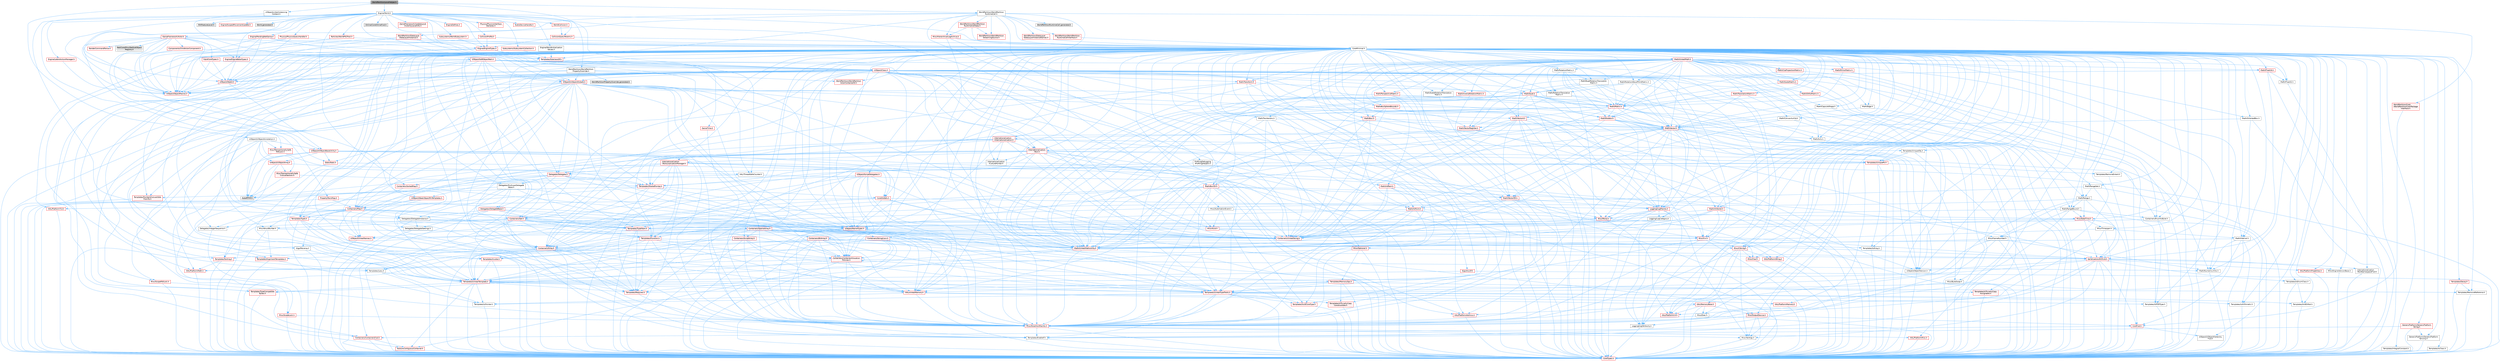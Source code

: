 digraph "WorldPartitionLevelHelper.h"
{
 // INTERACTIVE_SVG=YES
 // LATEX_PDF_SIZE
  bgcolor="transparent";
  edge [fontname=Helvetica,fontsize=10,labelfontname=Helvetica,labelfontsize=10];
  node [fontname=Helvetica,fontsize=10,shape=box,height=0.2,width=0.4];
  Node1 [id="Node000001",label="WorldPartitionLevelHelper.h",height=0.2,width=0.4,color="gray40", fillcolor="grey60", style="filled", fontcolor="black",tooltip=" "];
  Node1 -> Node2 [id="edge1_Node000001_Node000002",color="steelblue1",style="solid",tooltip=" "];
  Node2 [id="Node000002",label="Engine/World.h",height=0.2,width=0.4,color="grey40", fillcolor="white", style="filled",URL="$dd/d5b/World_8h.html",tooltip=" "];
  Node2 -> Node3 [id="edge2_Node000002_Node000003",color="steelblue1",style="solid",tooltip=" "];
  Node3 [id="Node000003",label="CoreMinimal.h",height=0.2,width=0.4,color="grey40", fillcolor="white", style="filled",URL="$d7/d67/CoreMinimal_8h.html",tooltip=" "];
  Node3 -> Node4 [id="edge3_Node000003_Node000004",color="steelblue1",style="solid",tooltip=" "];
  Node4 [id="Node000004",label="CoreTypes.h",height=0.2,width=0.4,color="red", fillcolor="#FFF0F0", style="filled",URL="$dc/dec/CoreTypes_8h.html",tooltip=" "];
  Node3 -> Node18 [id="edge4_Node000003_Node000018",color="steelblue1",style="solid",tooltip=" "];
  Node18 [id="Node000018",label="CoreFwd.h",height=0.2,width=0.4,color="red", fillcolor="#FFF0F0", style="filled",URL="$d1/d1e/CoreFwd_8h.html",tooltip=" "];
  Node18 -> Node4 [id="edge5_Node000018_Node000004",color="steelblue1",style="solid",tooltip=" "];
  Node18 -> Node19 [id="edge6_Node000018_Node000019",color="steelblue1",style="solid",tooltip=" "];
  Node19 [id="Node000019",label="Containers/ContainersFwd.h",height=0.2,width=0.4,color="red", fillcolor="#FFF0F0", style="filled",URL="$d4/d0a/ContainersFwd_8h.html",tooltip=" "];
  Node19 -> Node4 [id="edge7_Node000019_Node000004",color="steelblue1",style="solid",tooltip=" "];
  Node19 -> Node20 [id="edge8_Node000019_Node000020",color="steelblue1",style="solid",tooltip=" "];
  Node20 [id="Node000020",label="Traits/IsContiguousContainer.h",height=0.2,width=0.4,color="red", fillcolor="#FFF0F0", style="filled",URL="$d5/d3c/IsContiguousContainer_8h.html",tooltip=" "];
  Node20 -> Node4 [id="edge9_Node000020_Node000004",color="steelblue1",style="solid",tooltip=" "];
  Node18 -> Node24 [id="edge10_Node000018_Node000024",color="steelblue1",style="solid",tooltip=" "];
  Node24 [id="Node000024",label="UObject/UObjectHierarchy\lFwd.h",height=0.2,width=0.4,color="grey40", fillcolor="white", style="filled",URL="$d3/d13/UObjectHierarchyFwd_8h.html",tooltip=" "];
  Node3 -> Node24 [id="edge11_Node000003_Node000024",color="steelblue1",style="solid",tooltip=" "];
  Node3 -> Node19 [id="edge12_Node000003_Node000019",color="steelblue1",style="solid",tooltip=" "];
  Node3 -> Node25 [id="edge13_Node000003_Node000025",color="steelblue1",style="solid",tooltip=" "];
  Node25 [id="Node000025",label="Misc/VarArgs.h",height=0.2,width=0.4,color="grey40", fillcolor="white", style="filled",URL="$d5/d6f/VarArgs_8h.html",tooltip=" "];
  Node25 -> Node4 [id="edge14_Node000025_Node000004",color="steelblue1",style="solid",tooltip=" "];
  Node3 -> Node26 [id="edge15_Node000003_Node000026",color="steelblue1",style="solid",tooltip=" "];
  Node26 [id="Node000026",label="Logging/LogVerbosity.h",height=0.2,width=0.4,color="grey40", fillcolor="white", style="filled",URL="$d2/d8f/LogVerbosity_8h.html",tooltip=" "];
  Node26 -> Node4 [id="edge16_Node000026_Node000004",color="steelblue1",style="solid",tooltip=" "];
  Node3 -> Node27 [id="edge17_Node000003_Node000027",color="steelblue1",style="solid",tooltip=" "];
  Node27 [id="Node000027",label="Misc/OutputDevice.h",height=0.2,width=0.4,color="red", fillcolor="#FFF0F0", style="filled",URL="$d7/d32/OutputDevice_8h.html",tooltip=" "];
  Node27 -> Node18 [id="edge18_Node000027_Node000018",color="steelblue1",style="solid",tooltip=" "];
  Node27 -> Node4 [id="edge19_Node000027_Node000004",color="steelblue1",style="solid",tooltip=" "];
  Node27 -> Node26 [id="edge20_Node000027_Node000026",color="steelblue1",style="solid",tooltip=" "];
  Node27 -> Node25 [id="edge21_Node000027_Node000025",color="steelblue1",style="solid",tooltip=" "];
  Node3 -> Node33 [id="edge22_Node000003_Node000033",color="steelblue1",style="solid",tooltip=" "];
  Node33 [id="Node000033",label="HAL/PlatformCrt.h",height=0.2,width=0.4,color="red", fillcolor="#FFF0F0", style="filled",URL="$d8/d75/PlatformCrt_8h.html",tooltip=" "];
  Node3 -> Node43 [id="edge23_Node000003_Node000043",color="steelblue1",style="solid",tooltip=" "];
  Node43 [id="Node000043",label="HAL/PlatformMisc.h",height=0.2,width=0.4,color="red", fillcolor="#FFF0F0", style="filled",URL="$d0/df5/PlatformMisc_8h.html",tooltip=" "];
  Node43 -> Node4 [id="edge24_Node000043_Node000004",color="steelblue1",style="solid",tooltip=" "];
  Node3 -> Node62 [id="edge25_Node000003_Node000062",color="steelblue1",style="solid",tooltip=" "];
  Node62 [id="Node000062",label="Misc/AssertionMacros.h",height=0.2,width=0.4,color="red", fillcolor="#FFF0F0", style="filled",URL="$d0/dfa/AssertionMacros_8h.html",tooltip=" "];
  Node62 -> Node4 [id="edge26_Node000062_Node000004",color="steelblue1",style="solid",tooltip=" "];
  Node62 -> Node43 [id="edge27_Node000062_Node000043",color="steelblue1",style="solid",tooltip=" "];
  Node62 -> Node63 [id="edge28_Node000062_Node000063",color="steelblue1",style="solid",tooltip=" "];
  Node63 [id="Node000063",label="Templates/EnableIf.h",height=0.2,width=0.4,color="grey40", fillcolor="white", style="filled",URL="$d7/d60/EnableIf_8h.html",tooltip=" "];
  Node63 -> Node4 [id="edge29_Node000063_Node000004",color="steelblue1",style="solid",tooltip=" "];
  Node62 -> Node25 [id="edge30_Node000062_Node000025",color="steelblue1",style="solid",tooltip=" "];
  Node3 -> Node71 [id="edge31_Node000003_Node000071",color="steelblue1",style="solid",tooltip=" "];
  Node71 [id="Node000071",label="Templates/IsPointer.h",height=0.2,width=0.4,color="grey40", fillcolor="white", style="filled",URL="$d7/d05/IsPointer_8h.html",tooltip=" "];
  Node71 -> Node4 [id="edge32_Node000071_Node000004",color="steelblue1",style="solid",tooltip=" "];
  Node3 -> Node72 [id="edge33_Node000003_Node000072",color="steelblue1",style="solid",tooltip=" "];
  Node72 [id="Node000072",label="HAL/PlatformMemory.h",height=0.2,width=0.4,color="red", fillcolor="#FFF0F0", style="filled",URL="$de/d68/PlatformMemory_8h.html",tooltip=" "];
  Node72 -> Node4 [id="edge34_Node000072_Node000004",color="steelblue1",style="solid",tooltip=" "];
  Node3 -> Node55 [id="edge35_Node000003_Node000055",color="steelblue1",style="solid",tooltip=" "];
  Node55 [id="Node000055",label="HAL/PlatformAtomics.h",height=0.2,width=0.4,color="red", fillcolor="#FFF0F0", style="filled",URL="$d3/d36/PlatformAtomics_8h.html",tooltip=" "];
  Node55 -> Node4 [id="edge36_Node000055_Node000004",color="steelblue1",style="solid",tooltip=" "];
  Node3 -> Node77 [id="edge37_Node000003_Node000077",color="steelblue1",style="solid",tooltip=" "];
  Node77 [id="Node000077",label="Misc/Exec.h",height=0.2,width=0.4,color="grey40", fillcolor="white", style="filled",URL="$de/ddb/Exec_8h.html",tooltip=" "];
  Node77 -> Node4 [id="edge38_Node000077_Node000004",color="steelblue1",style="solid",tooltip=" "];
  Node77 -> Node62 [id="edge39_Node000077_Node000062",color="steelblue1",style="solid",tooltip=" "];
  Node3 -> Node78 [id="edge40_Node000003_Node000078",color="steelblue1",style="solid",tooltip=" "];
  Node78 [id="Node000078",label="HAL/MemoryBase.h",height=0.2,width=0.4,color="red", fillcolor="#FFF0F0", style="filled",URL="$d6/d9f/MemoryBase_8h.html",tooltip=" "];
  Node78 -> Node4 [id="edge41_Node000078_Node000004",color="steelblue1",style="solid",tooltip=" "];
  Node78 -> Node55 [id="edge42_Node000078_Node000055",color="steelblue1",style="solid",tooltip=" "];
  Node78 -> Node33 [id="edge43_Node000078_Node000033",color="steelblue1",style="solid",tooltip=" "];
  Node78 -> Node77 [id="edge44_Node000078_Node000077",color="steelblue1",style="solid",tooltip=" "];
  Node78 -> Node27 [id="edge45_Node000078_Node000027",color="steelblue1",style="solid",tooltip=" "];
  Node3 -> Node88 [id="edge46_Node000003_Node000088",color="steelblue1",style="solid",tooltip=" "];
  Node88 [id="Node000088",label="HAL/UnrealMemory.h",height=0.2,width=0.4,color="red", fillcolor="#FFF0F0", style="filled",URL="$d9/d96/UnrealMemory_8h.html",tooltip=" "];
  Node88 -> Node4 [id="edge47_Node000088_Node000004",color="steelblue1",style="solid",tooltip=" "];
  Node88 -> Node78 [id="edge48_Node000088_Node000078",color="steelblue1",style="solid",tooltip=" "];
  Node88 -> Node72 [id="edge49_Node000088_Node000072",color="steelblue1",style="solid",tooltip=" "];
  Node88 -> Node71 [id="edge50_Node000088_Node000071",color="steelblue1",style="solid",tooltip=" "];
  Node3 -> Node90 [id="edge51_Node000003_Node000090",color="steelblue1",style="solid",tooltip=" "];
  Node90 [id="Node000090",label="Templates/IsArithmetic.h",height=0.2,width=0.4,color="grey40", fillcolor="white", style="filled",URL="$d2/d5d/IsArithmetic_8h.html",tooltip=" "];
  Node90 -> Node4 [id="edge52_Node000090_Node000004",color="steelblue1",style="solid",tooltip=" "];
  Node3 -> Node84 [id="edge53_Node000003_Node000084",color="steelblue1",style="solid",tooltip=" "];
  Node84 [id="Node000084",label="Templates/AndOrNot.h",height=0.2,width=0.4,color="grey40", fillcolor="white", style="filled",URL="$db/d0a/AndOrNot_8h.html",tooltip=" "];
  Node84 -> Node4 [id="edge54_Node000084_Node000004",color="steelblue1",style="solid",tooltip=" "];
  Node3 -> Node91 [id="edge55_Node000003_Node000091",color="steelblue1",style="solid",tooltip=" "];
  Node91 [id="Node000091",label="Templates/IsPODType.h",height=0.2,width=0.4,color="grey40", fillcolor="white", style="filled",URL="$d7/db1/IsPODType_8h.html",tooltip=" "];
  Node91 -> Node4 [id="edge56_Node000091_Node000004",color="steelblue1",style="solid",tooltip=" "];
  Node3 -> Node92 [id="edge57_Node000003_Node000092",color="steelblue1",style="solid",tooltip=" "];
  Node92 [id="Node000092",label="Templates/IsUECoreType.h",height=0.2,width=0.4,color="red", fillcolor="#FFF0F0", style="filled",URL="$d1/db8/IsUECoreType_8h.html",tooltip=" "];
  Node92 -> Node4 [id="edge58_Node000092_Node000004",color="steelblue1",style="solid",tooltip=" "];
  Node3 -> Node85 [id="edge59_Node000003_Node000085",color="steelblue1",style="solid",tooltip=" "];
  Node85 [id="Node000085",label="Templates/IsTriviallyCopy\lConstructible.h",height=0.2,width=0.4,color="red", fillcolor="#FFF0F0", style="filled",URL="$d3/d78/IsTriviallyCopyConstructible_8h.html",tooltip=" "];
  Node85 -> Node4 [id="edge60_Node000085_Node000004",color="steelblue1",style="solid",tooltip=" "];
  Node3 -> Node93 [id="edge61_Node000003_Node000093",color="steelblue1",style="solid",tooltip=" "];
  Node93 [id="Node000093",label="Templates/UnrealTypeTraits.h",height=0.2,width=0.4,color="red", fillcolor="#FFF0F0", style="filled",URL="$d2/d2d/UnrealTypeTraits_8h.html",tooltip=" "];
  Node93 -> Node4 [id="edge62_Node000093_Node000004",color="steelblue1",style="solid",tooltip=" "];
  Node93 -> Node71 [id="edge63_Node000093_Node000071",color="steelblue1",style="solid",tooltip=" "];
  Node93 -> Node62 [id="edge64_Node000093_Node000062",color="steelblue1",style="solid",tooltip=" "];
  Node93 -> Node84 [id="edge65_Node000093_Node000084",color="steelblue1",style="solid",tooltip=" "];
  Node93 -> Node63 [id="edge66_Node000093_Node000063",color="steelblue1",style="solid",tooltip=" "];
  Node93 -> Node90 [id="edge67_Node000093_Node000090",color="steelblue1",style="solid",tooltip=" "];
  Node93 -> Node91 [id="edge68_Node000093_Node000091",color="steelblue1",style="solid",tooltip=" "];
  Node93 -> Node92 [id="edge69_Node000093_Node000092",color="steelblue1",style="solid",tooltip=" "];
  Node93 -> Node85 [id="edge70_Node000093_Node000085",color="steelblue1",style="solid",tooltip=" "];
  Node3 -> Node63 [id="edge71_Node000003_Node000063",color="steelblue1",style="solid",tooltip=" "];
  Node3 -> Node95 [id="edge72_Node000003_Node000095",color="steelblue1",style="solid",tooltip=" "];
  Node95 [id="Node000095",label="Templates/RemoveReference.h",height=0.2,width=0.4,color="grey40", fillcolor="white", style="filled",URL="$da/dbe/RemoveReference_8h.html",tooltip=" "];
  Node95 -> Node4 [id="edge73_Node000095_Node000004",color="steelblue1",style="solid",tooltip=" "];
  Node3 -> Node96 [id="edge74_Node000003_Node000096",color="steelblue1",style="solid",tooltip=" "];
  Node96 [id="Node000096",label="Templates/IntegralConstant.h",height=0.2,width=0.4,color="grey40", fillcolor="white", style="filled",URL="$db/d1b/IntegralConstant_8h.html",tooltip=" "];
  Node96 -> Node4 [id="edge75_Node000096_Node000004",color="steelblue1",style="solid",tooltip=" "];
  Node3 -> Node97 [id="edge76_Node000003_Node000097",color="steelblue1",style="solid",tooltip=" "];
  Node97 [id="Node000097",label="Templates/IsClass.h",height=0.2,width=0.4,color="grey40", fillcolor="white", style="filled",URL="$db/dcb/IsClass_8h.html",tooltip=" "];
  Node97 -> Node4 [id="edge77_Node000097_Node000004",color="steelblue1",style="solid",tooltip=" "];
  Node3 -> Node98 [id="edge78_Node000003_Node000098",color="steelblue1",style="solid",tooltip=" "];
  Node98 [id="Node000098",label="Templates/TypeCompatible\lBytes.h",height=0.2,width=0.4,color="red", fillcolor="#FFF0F0", style="filled",URL="$df/d0a/TypeCompatibleBytes_8h.html",tooltip=" "];
  Node98 -> Node4 [id="edge79_Node000098_Node000004",color="steelblue1",style="solid",tooltip=" "];
  Node3 -> Node20 [id="edge80_Node000003_Node000020",color="steelblue1",style="solid",tooltip=" "];
  Node3 -> Node99 [id="edge81_Node000003_Node000099",color="steelblue1",style="solid",tooltip=" "];
  Node99 [id="Node000099",label="Templates/UnrealTemplate.h",height=0.2,width=0.4,color="red", fillcolor="#FFF0F0", style="filled",URL="$d4/d24/UnrealTemplate_8h.html",tooltip=" "];
  Node99 -> Node4 [id="edge82_Node000099_Node000004",color="steelblue1",style="solid",tooltip=" "];
  Node99 -> Node71 [id="edge83_Node000099_Node000071",color="steelblue1",style="solid",tooltip=" "];
  Node99 -> Node88 [id="edge84_Node000099_Node000088",color="steelblue1",style="solid",tooltip=" "];
  Node99 -> Node93 [id="edge85_Node000099_Node000093",color="steelblue1",style="solid",tooltip=" "];
  Node99 -> Node95 [id="edge86_Node000099_Node000095",color="steelblue1",style="solid",tooltip=" "];
  Node99 -> Node65 [id="edge87_Node000099_Node000065",color="steelblue1",style="solid",tooltip=" "];
  Node65 [id="Node000065",label="Templates/Requires.h",height=0.2,width=0.4,color="red", fillcolor="#FFF0F0", style="filled",URL="$dc/d96/Requires_8h.html",tooltip=" "];
  Node65 -> Node63 [id="edge88_Node000065_Node000063",color="steelblue1",style="solid",tooltip=" "];
  Node99 -> Node98 [id="edge89_Node000099_Node000098",color="steelblue1",style="solid",tooltip=" "];
  Node99 -> Node20 [id="edge90_Node000099_Node000020",color="steelblue1",style="solid",tooltip=" "];
  Node3 -> Node48 [id="edge91_Node000003_Node000048",color="steelblue1",style="solid",tooltip=" "];
  Node48 [id="Node000048",label="Math/NumericLimits.h",height=0.2,width=0.4,color="grey40", fillcolor="white", style="filled",URL="$df/d1b/NumericLimits_8h.html",tooltip=" "];
  Node48 -> Node4 [id="edge92_Node000048_Node000004",color="steelblue1",style="solid",tooltip=" "];
  Node3 -> Node103 [id="edge93_Node000003_Node000103",color="steelblue1",style="solid",tooltip=" "];
  Node103 [id="Node000103",label="HAL/PlatformMath.h",height=0.2,width=0.4,color="red", fillcolor="#FFF0F0", style="filled",URL="$dc/d53/PlatformMath_8h.html",tooltip=" "];
  Node103 -> Node4 [id="edge94_Node000103_Node000004",color="steelblue1",style="solid",tooltip=" "];
  Node3 -> Node86 [id="edge95_Node000003_Node000086",color="steelblue1",style="solid",tooltip=" "];
  Node86 [id="Node000086",label="Templates/IsTriviallyCopy\lAssignable.h",height=0.2,width=0.4,color="red", fillcolor="#FFF0F0", style="filled",URL="$d2/df2/IsTriviallyCopyAssignable_8h.html",tooltip=" "];
  Node86 -> Node4 [id="edge96_Node000086_Node000004",color="steelblue1",style="solid",tooltip=" "];
  Node3 -> Node111 [id="edge97_Node000003_Node000111",color="steelblue1",style="solid",tooltip=" "];
  Node111 [id="Node000111",label="Templates/MemoryOps.h",height=0.2,width=0.4,color="red", fillcolor="#FFF0F0", style="filled",URL="$db/dea/MemoryOps_8h.html",tooltip=" "];
  Node111 -> Node4 [id="edge98_Node000111_Node000004",color="steelblue1",style="solid",tooltip=" "];
  Node111 -> Node88 [id="edge99_Node000111_Node000088",color="steelblue1",style="solid",tooltip=" "];
  Node111 -> Node86 [id="edge100_Node000111_Node000086",color="steelblue1",style="solid",tooltip=" "];
  Node111 -> Node85 [id="edge101_Node000111_Node000085",color="steelblue1",style="solid",tooltip=" "];
  Node111 -> Node65 [id="edge102_Node000111_Node000065",color="steelblue1",style="solid",tooltip=" "];
  Node111 -> Node93 [id="edge103_Node000111_Node000093",color="steelblue1",style="solid",tooltip=" "];
  Node3 -> Node112 [id="edge104_Node000003_Node000112",color="steelblue1",style="solid",tooltip=" "];
  Node112 [id="Node000112",label="Containers/ContainerAllocation\lPolicies.h",height=0.2,width=0.4,color="red", fillcolor="#FFF0F0", style="filled",URL="$d7/dff/ContainerAllocationPolicies_8h.html",tooltip=" "];
  Node112 -> Node4 [id="edge105_Node000112_Node000004",color="steelblue1",style="solid",tooltip=" "];
  Node112 -> Node112 [id="edge106_Node000112_Node000112",color="steelblue1",style="solid",tooltip=" "];
  Node112 -> Node103 [id="edge107_Node000112_Node000103",color="steelblue1",style="solid",tooltip=" "];
  Node112 -> Node88 [id="edge108_Node000112_Node000088",color="steelblue1",style="solid",tooltip=" "];
  Node112 -> Node48 [id="edge109_Node000112_Node000048",color="steelblue1",style="solid",tooltip=" "];
  Node112 -> Node62 [id="edge110_Node000112_Node000062",color="steelblue1",style="solid",tooltip=" "];
  Node112 -> Node111 [id="edge111_Node000112_Node000111",color="steelblue1",style="solid",tooltip=" "];
  Node112 -> Node98 [id="edge112_Node000112_Node000098",color="steelblue1",style="solid",tooltip=" "];
  Node3 -> Node115 [id="edge113_Node000003_Node000115",color="steelblue1",style="solid",tooltip=" "];
  Node115 [id="Node000115",label="Templates/IsEnumClass.h",height=0.2,width=0.4,color="grey40", fillcolor="white", style="filled",URL="$d7/d15/IsEnumClass_8h.html",tooltip=" "];
  Node115 -> Node4 [id="edge114_Node000115_Node000004",color="steelblue1",style="solid",tooltip=" "];
  Node115 -> Node84 [id="edge115_Node000115_Node000084",color="steelblue1",style="solid",tooltip=" "];
  Node3 -> Node116 [id="edge116_Node000003_Node000116",color="steelblue1",style="solid",tooltip=" "];
  Node116 [id="Node000116",label="HAL/PlatformProperties.h",height=0.2,width=0.4,color="red", fillcolor="#FFF0F0", style="filled",URL="$d9/db0/PlatformProperties_8h.html",tooltip=" "];
  Node116 -> Node4 [id="edge117_Node000116_Node000004",color="steelblue1",style="solid",tooltip=" "];
  Node3 -> Node119 [id="edge118_Node000003_Node000119",color="steelblue1",style="solid",tooltip=" "];
  Node119 [id="Node000119",label="Misc/EngineVersionBase.h",height=0.2,width=0.4,color="grey40", fillcolor="white", style="filled",URL="$d5/d2b/EngineVersionBase_8h.html",tooltip=" "];
  Node119 -> Node4 [id="edge119_Node000119_Node000004",color="steelblue1",style="solid",tooltip=" "];
  Node3 -> Node120 [id="edge120_Node000003_Node000120",color="steelblue1",style="solid",tooltip=" "];
  Node120 [id="Node000120",label="Internationalization\l/TextNamespaceFwd.h",height=0.2,width=0.4,color="grey40", fillcolor="white", style="filled",URL="$d8/d97/TextNamespaceFwd_8h.html",tooltip=" "];
  Node120 -> Node4 [id="edge121_Node000120_Node000004",color="steelblue1",style="solid",tooltip=" "];
  Node3 -> Node121 [id="edge122_Node000003_Node000121",color="steelblue1",style="solid",tooltip=" "];
  Node121 [id="Node000121",label="Serialization/Archive.h",height=0.2,width=0.4,color="red", fillcolor="#FFF0F0", style="filled",URL="$d7/d3b/Archive_8h.html",tooltip=" "];
  Node121 -> Node18 [id="edge123_Node000121_Node000018",color="steelblue1",style="solid",tooltip=" "];
  Node121 -> Node4 [id="edge124_Node000121_Node000004",color="steelblue1",style="solid",tooltip=" "];
  Node121 -> Node116 [id="edge125_Node000121_Node000116",color="steelblue1",style="solid",tooltip=" "];
  Node121 -> Node120 [id="edge126_Node000121_Node000120",color="steelblue1",style="solid",tooltip=" "];
  Node121 -> Node62 [id="edge127_Node000121_Node000062",color="steelblue1",style="solid",tooltip=" "];
  Node121 -> Node119 [id="edge128_Node000121_Node000119",color="steelblue1",style="solid",tooltip=" "];
  Node121 -> Node25 [id="edge129_Node000121_Node000025",color="steelblue1",style="solid",tooltip=" "];
  Node121 -> Node63 [id="edge130_Node000121_Node000063",color="steelblue1",style="solid",tooltip=" "];
  Node121 -> Node115 [id="edge131_Node000121_Node000115",color="steelblue1",style="solid",tooltip=" "];
  Node121 -> Node99 [id="edge132_Node000121_Node000099",color="steelblue1",style="solid",tooltip=" "];
  Node121 -> Node124 [id="edge133_Node000121_Node000124",color="steelblue1",style="solid",tooltip=" "];
  Node124 [id="Node000124",label="UObject/ObjectVersion.h",height=0.2,width=0.4,color="grey40", fillcolor="white", style="filled",URL="$da/d63/ObjectVersion_8h.html",tooltip=" "];
  Node124 -> Node4 [id="edge134_Node000124_Node000004",color="steelblue1",style="solid",tooltip=" "];
  Node3 -> Node125 [id="edge135_Node000003_Node000125",color="steelblue1",style="solid",tooltip=" "];
  Node125 [id="Node000125",label="Templates/Less.h",height=0.2,width=0.4,color="grey40", fillcolor="white", style="filled",URL="$de/dc8/Less_8h.html",tooltip=" "];
  Node125 -> Node4 [id="edge136_Node000125_Node000004",color="steelblue1",style="solid",tooltip=" "];
  Node125 -> Node99 [id="edge137_Node000125_Node000099",color="steelblue1",style="solid",tooltip=" "];
  Node3 -> Node126 [id="edge138_Node000003_Node000126",color="steelblue1",style="solid",tooltip=" "];
  Node126 [id="Node000126",label="Templates/Sorting.h",height=0.2,width=0.4,color="red", fillcolor="#FFF0F0", style="filled",URL="$d3/d9e/Sorting_8h.html",tooltip=" "];
  Node126 -> Node4 [id="edge139_Node000126_Node000004",color="steelblue1",style="solid",tooltip=" "];
  Node126 -> Node103 [id="edge140_Node000126_Node000103",color="steelblue1",style="solid",tooltip=" "];
  Node126 -> Node125 [id="edge141_Node000126_Node000125",color="steelblue1",style="solid",tooltip=" "];
  Node3 -> Node137 [id="edge142_Node000003_Node000137",color="steelblue1",style="solid",tooltip=" "];
  Node137 [id="Node000137",label="Misc/Char.h",height=0.2,width=0.4,color="red", fillcolor="#FFF0F0", style="filled",URL="$d0/d58/Char_8h.html",tooltip=" "];
  Node137 -> Node4 [id="edge143_Node000137_Node000004",color="steelblue1",style="solid",tooltip=" "];
  Node3 -> Node140 [id="edge144_Node000003_Node000140",color="steelblue1",style="solid",tooltip=" "];
  Node140 [id="Node000140",label="GenericPlatform/GenericPlatform\lStricmp.h",height=0.2,width=0.4,color="grey40", fillcolor="white", style="filled",URL="$d2/d86/GenericPlatformStricmp_8h.html",tooltip=" "];
  Node140 -> Node4 [id="edge145_Node000140_Node000004",color="steelblue1",style="solid",tooltip=" "];
  Node3 -> Node141 [id="edge146_Node000003_Node000141",color="steelblue1",style="solid",tooltip=" "];
  Node141 [id="Node000141",label="GenericPlatform/GenericPlatform\lString.h",height=0.2,width=0.4,color="red", fillcolor="#FFF0F0", style="filled",URL="$dd/d20/GenericPlatformString_8h.html",tooltip=" "];
  Node141 -> Node4 [id="edge147_Node000141_Node000004",color="steelblue1",style="solid",tooltip=" "];
  Node141 -> Node140 [id="edge148_Node000141_Node000140",color="steelblue1",style="solid",tooltip=" "];
  Node141 -> Node63 [id="edge149_Node000141_Node000063",color="steelblue1",style="solid",tooltip=" "];
  Node3 -> Node74 [id="edge150_Node000003_Node000074",color="steelblue1",style="solid",tooltip=" "];
  Node74 [id="Node000074",label="HAL/PlatformString.h",height=0.2,width=0.4,color="red", fillcolor="#FFF0F0", style="filled",URL="$db/db5/PlatformString_8h.html",tooltip=" "];
  Node74 -> Node4 [id="edge151_Node000074_Node000004",color="steelblue1",style="solid",tooltip=" "];
  Node3 -> Node144 [id="edge152_Node000003_Node000144",color="steelblue1",style="solid",tooltip=" "];
  Node144 [id="Node000144",label="Misc/CString.h",height=0.2,width=0.4,color="red", fillcolor="#FFF0F0", style="filled",URL="$d2/d49/CString_8h.html",tooltip=" "];
  Node144 -> Node4 [id="edge153_Node000144_Node000004",color="steelblue1",style="solid",tooltip=" "];
  Node144 -> Node33 [id="edge154_Node000144_Node000033",color="steelblue1",style="solid",tooltip=" "];
  Node144 -> Node74 [id="edge155_Node000144_Node000074",color="steelblue1",style="solid",tooltip=" "];
  Node144 -> Node62 [id="edge156_Node000144_Node000062",color="steelblue1",style="solid",tooltip=" "];
  Node144 -> Node137 [id="edge157_Node000144_Node000137",color="steelblue1",style="solid",tooltip=" "];
  Node144 -> Node25 [id="edge158_Node000144_Node000025",color="steelblue1",style="solid",tooltip=" "];
  Node3 -> Node145 [id="edge159_Node000003_Node000145",color="steelblue1",style="solid",tooltip=" "];
  Node145 [id="Node000145",label="Misc/Crc.h",height=0.2,width=0.4,color="red", fillcolor="#FFF0F0", style="filled",URL="$d4/dd2/Crc_8h.html",tooltip=" "];
  Node145 -> Node4 [id="edge160_Node000145_Node000004",color="steelblue1",style="solid",tooltip=" "];
  Node145 -> Node74 [id="edge161_Node000145_Node000074",color="steelblue1",style="solid",tooltip=" "];
  Node145 -> Node62 [id="edge162_Node000145_Node000062",color="steelblue1",style="solid",tooltip=" "];
  Node145 -> Node144 [id="edge163_Node000145_Node000144",color="steelblue1",style="solid",tooltip=" "];
  Node145 -> Node137 [id="edge164_Node000145_Node000137",color="steelblue1",style="solid",tooltip=" "];
  Node145 -> Node93 [id="edge165_Node000145_Node000093",color="steelblue1",style="solid",tooltip=" "];
  Node3 -> Node136 [id="edge166_Node000003_Node000136",color="steelblue1",style="solid",tooltip=" "];
  Node136 [id="Node000136",label="Math/UnrealMathUtility.h",height=0.2,width=0.4,color="red", fillcolor="#FFF0F0", style="filled",URL="$db/db8/UnrealMathUtility_8h.html",tooltip=" "];
  Node136 -> Node4 [id="edge167_Node000136_Node000004",color="steelblue1",style="solid",tooltip=" "];
  Node136 -> Node62 [id="edge168_Node000136_Node000062",color="steelblue1",style="solid",tooltip=" "];
  Node136 -> Node103 [id="edge169_Node000136_Node000103",color="steelblue1",style="solid",tooltip=" "];
  Node136 -> Node65 [id="edge170_Node000136_Node000065",color="steelblue1",style="solid",tooltip=" "];
  Node3 -> Node146 [id="edge171_Node000003_Node000146",color="steelblue1",style="solid",tooltip=" "];
  Node146 [id="Node000146",label="Containers/UnrealString.h",height=0.2,width=0.4,color="red", fillcolor="#FFF0F0", style="filled",URL="$d5/dba/UnrealString_8h.html",tooltip=" "];
  Node3 -> Node150 [id="edge172_Node000003_Node000150",color="steelblue1",style="solid",tooltip=" "];
  Node150 [id="Node000150",label="Containers/Array.h",height=0.2,width=0.4,color="red", fillcolor="#FFF0F0", style="filled",URL="$df/dd0/Array_8h.html",tooltip=" "];
  Node150 -> Node4 [id="edge173_Node000150_Node000004",color="steelblue1",style="solid",tooltip=" "];
  Node150 -> Node62 [id="edge174_Node000150_Node000062",color="steelblue1",style="solid",tooltip=" "];
  Node150 -> Node88 [id="edge175_Node000150_Node000088",color="steelblue1",style="solid",tooltip=" "];
  Node150 -> Node93 [id="edge176_Node000150_Node000093",color="steelblue1",style="solid",tooltip=" "];
  Node150 -> Node99 [id="edge177_Node000150_Node000099",color="steelblue1",style="solid",tooltip=" "];
  Node150 -> Node112 [id="edge178_Node000150_Node000112",color="steelblue1",style="solid",tooltip=" "];
  Node150 -> Node121 [id="edge179_Node000150_Node000121",color="steelblue1",style="solid",tooltip=" "];
  Node150 -> Node129 [id="edge180_Node000150_Node000129",color="steelblue1",style="solid",tooltip=" "];
  Node129 [id="Node000129",label="Templates/Invoke.h",height=0.2,width=0.4,color="red", fillcolor="#FFF0F0", style="filled",URL="$d7/deb/Invoke_8h.html",tooltip=" "];
  Node129 -> Node4 [id="edge181_Node000129_Node000004",color="steelblue1",style="solid",tooltip=" "];
  Node129 -> Node99 [id="edge182_Node000129_Node000099",color="steelblue1",style="solid",tooltip=" "];
  Node150 -> Node125 [id="edge183_Node000150_Node000125",color="steelblue1",style="solid",tooltip=" "];
  Node150 -> Node65 [id="edge184_Node000150_Node000065",color="steelblue1",style="solid",tooltip=" "];
  Node150 -> Node126 [id="edge185_Node000150_Node000126",color="steelblue1",style="solid",tooltip=" "];
  Node150 -> Node173 [id="edge186_Node000150_Node000173",color="steelblue1",style="solid",tooltip=" "];
  Node173 [id="Node000173",label="Templates/AlignmentTemplates.h",height=0.2,width=0.4,color="red", fillcolor="#FFF0F0", style="filled",URL="$dd/d32/AlignmentTemplates_8h.html",tooltip=" "];
  Node173 -> Node4 [id="edge187_Node000173_Node000004",color="steelblue1",style="solid",tooltip=" "];
  Node173 -> Node71 [id="edge188_Node000173_Node000071",color="steelblue1",style="solid",tooltip=" "];
  Node3 -> Node174 [id="edge189_Node000003_Node000174",color="steelblue1",style="solid",tooltip=" "];
  Node174 [id="Node000174",label="Misc/FrameNumber.h",height=0.2,width=0.4,color="grey40", fillcolor="white", style="filled",URL="$dd/dbd/FrameNumber_8h.html",tooltip=" "];
  Node174 -> Node4 [id="edge190_Node000174_Node000004",color="steelblue1",style="solid",tooltip=" "];
  Node174 -> Node48 [id="edge191_Node000174_Node000048",color="steelblue1",style="solid",tooltip=" "];
  Node174 -> Node136 [id="edge192_Node000174_Node000136",color="steelblue1",style="solid",tooltip=" "];
  Node174 -> Node63 [id="edge193_Node000174_Node000063",color="steelblue1",style="solid",tooltip=" "];
  Node174 -> Node93 [id="edge194_Node000174_Node000093",color="steelblue1",style="solid",tooltip=" "];
  Node3 -> Node175 [id="edge195_Node000003_Node000175",color="steelblue1",style="solid",tooltip=" "];
  Node175 [id="Node000175",label="Misc/Timespan.h",height=0.2,width=0.4,color="grey40", fillcolor="white", style="filled",URL="$da/dd9/Timespan_8h.html",tooltip=" "];
  Node175 -> Node4 [id="edge196_Node000175_Node000004",color="steelblue1",style="solid",tooltip=" "];
  Node175 -> Node176 [id="edge197_Node000175_Node000176",color="steelblue1",style="solid",tooltip=" "];
  Node176 [id="Node000176",label="Math/Interval.h",height=0.2,width=0.4,color="grey40", fillcolor="white", style="filled",URL="$d1/d55/Interval_8h.html",tooltip=" "];
  Node176 -> Node4 [id="edge198_Node000176_Node000004",color="steelblue1",style="solid",tooltip=" "];
  Node176 -> Node90 [id="edge199_Node000176_Node000090",color="steelblue1",style="solid",tooltip=" "];
  Node176 -> Node93 [id="edge200_Node000176_Node000093",color="steelblue1",style="solid",tooltip=" "];
  Node176 -> Node48 [id="edge201_Node000176_Node000048",color="steelblue1",style="solid",tooltip=" "];
  Node176 -> Node136 [id="edge202_Node000176_Node000136",color="steelblue1",style="solid",tooltip=" "];
  Node175 -> Node136 [id="edge203_Node000175_Node000136",color="steelblue1",style="solid",tooltip=" "];
  Node175 -> Node62 [id="edge204_Node000175_Node000062",color="steelblue1",style="solid",tooltip=" "];
  Node3 -> Node177 [id="edge205_Node000003_Node000177",color="steelblue1",style="solid",tooltip=" "];
  Node177 [id="Node000177",label="Containers/StringConv.h",height=0.2,width=0.4,color="red", fillcolor="#FFF0F0", style="filled",URL="$d3/ddf/StringConv_8h.html",tooltip=" "];
  Node177 -> Node4 [id="edge206_Node000177_Node000004",color="steelblue1",style="solid",tooltip=" "];
  Node177 -> Node62 [id="edge207_Node000177_Node000062",color="steelblue1",style="solid",tooltip=" "];
  Node177 -> Node112 [id="edge208_Node000177_Node000112",color="steelblue1",style="solid",tooltip=" "];
  Node177 -> Node150 [id="edge209_Node000177_Node000150",color="steelblue1",style="solid",tooltip=" "];
  Node177 -> Node144 [id="edge210_Node000177_Node000144",color="steelblue1",style="solid",tooltip=" "];
  Node177 -> Node178 [id="edge211_Node000177_Node000178",color="steelblue1",style="solid",tooltip=" "];
  Node178 [id="Node000178",label="Templates/IsArray.h",height=0.2,width=0.4,color="grey40", fillcolor="white", style="filled",URL="$d8/d8d/IsArray_8h.html",tooltip=" "];
  Node178 -> Node4 [id="edge212_Node000178_Node000004",color="steelblue1",style="solid",tooltip=" "];
  Node177 -> Node99 [id="edge213_Node000177_Node000099",color="steelblue1",style="solid",tooltip=" "];
  Node177 -> Node93 [id="edge214_Node000177_Node000093",color="steelblue1",style="solid",tooltip=" "];
  Node177 -> Node20 [id="edge215_Node000177_Node000020",color="steelblue1",style="solid",tooltip=" "];
  Node3 -> Node179 [id="edge216_Node000003_Node000179",color="steelblue1",style="solid",tooltip=" "];
  Node179 [id="Node000179",label="UObject/UnrealNames.h",height=0.2,width=0.4,color="red", fillcolor="#FFF0F0", style="filled",URL="$d8/db1/UnrealNames_8h.html",tooltip=" "];
  Node179 -> Node4 [id="edge217_Node000179_Node000004",color="steelblue1",style="solid",tooltip=" "];
  Node3 -> Node181 [id="edge218_Node000003_Node000181",color="steelblue1",style="solid",tooltip=" "];
  Node181 [id="Node000181",label="UObject/NameTypes.h",height=0.2,width=0.4,color="red", fillcolor="#FFF0F0", style="filled",URL="$d6/d35/NameTypes_8h.html",tooltip=" "];
  Node181 -> Node4 [id="edge219_Node000181_Node000004",color="steelblue1",style="solid",tooltip=" "];
  Node181 -> Node62 [id="edge220_Node000181_Node000062",color="steelblue1",style="solid",tooltip=" "];
  Node181 -> Node88 [id="edge221_Node000181_Node000088",color="steelblue1",style="solid",tooltip=" "];
  Node181 -> Node93 [id="edge222_Node000181_Node000093",color="steelblue1",style="solid",tooltip=" "];
  Node181 -> Node99 [id="edge223_Node000181_Node000099",color="steelblue1",style="solid",tooltip=" "];
  Node181 -> Node146 [id="edge224_Node000181_Node000146",color="steelblue1",style="solid",tooltip=" "];
  Node181 -> Node177 [id="edge225_Node000181_Node000177",color="steelblue1",style="solid",tooltip=" "];
  Node181 -> Node179 [id="edge226_Node000181_Node000179",color="steelblue1",style="solid",tooltip=" "];
  Node3 -> Node189 [id="edge227_Node000003_Node000189",color="steelblue1",style="solid",tooltip=" "];
  Node189 [id="Node000189",label="Misc/Parse.h",height=0.2,width=0.4,color="red", fillcolor="#FFF0F0", style="filled",URL="$dc/d71/Parse_8h.html",tooltip=" "];
  Node189 -> Node146 [id="edge228_Node000189_Node000146",color="steelblue1",style="solid",tooltip=" "];
  Node189 -> Node4 [id="edge229_Node000189_Node000004",color="steelblue1",style="solid",tooltip=" "];
  Node189 -> Node33 [id="edge230_Node000189_Node000033",color="steelblue1",style="solid",tooltip=" "];
  Node189 -> Node190 [id="edge231_Node000189_Node000190",color="steelblue1",style="solid",tooltip=" "];
  Node190 [id="Node000190",label="Templates/Function.h",height=0.2,width=0.4,color="red", fillcolor="#FFF0F0", style="filled",URL="$df/df5/Function_8h.html",tooltip=" "];
  Node190 -> Node4 [id="edge232_Node000190_Node000004",color="steelblue1",style="solid",tooltip=" "];
  Node190 -> Node62 [id="edge233_Node000190_Node000062",color="steelblue1",style="solid",tooltip=" "];
  Node190 -> Node88 [id="edge234_Node000190_Node000088",color="steelblue1",style="solid",tooltip=" "];
  Node190 -> Node93 [id="edge235_Node000190_Node000093",color="steelblue1",style="solid",tooltip=" "];
  Node190 -> Node129 [id="edge236_Node000190_Node000129",color="steelblue1",style="solid",tooltip=" "];
  Node190 -> Node99 [id="edge237_Node000190_Node000099",color="steelblue1",style="solid",tooltip=" "];
  Node190 -> Node65 [id="edge238_Node000190_Node000065",color="steelblue1",style="solid",tooltip=" "];
  Node190 -> Node136 [id="edge239_Node000190_Node000136",color="steelblue1",style="solid",tooltip=" "];
  Node3 -> Node173 [id="edge240_Node000003_Node000173",color="steelblue1",style="solid",tooltip=" "];
  Node3 -> Node192 [id="edge241_Node000003_Node000192",color="steelblue1",style="solid",tooltip=" "];
  Node192 [id="Node000192",label="Misc/StructBuilder.h",height=0.2,width=0.4,color="grey40", fillcolor="white", style="filled",URL="$d9/db3/StructBuilder_8h.html",tooltip=" "];
  Node192 -> Node4 [id="edge242_Node000192_Node000004",color="steelblue1",style="solid",tooltip=" "];
  Node192 -> Node136 [id="edge243_Node000192_Node000136",color="steelblue1",style="solid",tooltip=" "];
  Node192 -> Node173 [id="edge244_Node000192_Node000173",color="steelblue1",style="solid",tooltip=" "];
  Node3 -> Node105 [id="edge245_Node000003_Node000105",color="steelblue1",style="solid",tooltip=" "];
  Node105 [id="Node000105",label="Templates/Decay.h",height=0.2,width=0.4,color="red", fillcolor="#FFF0F0", style="filled",URL="$dd/d0f/Decay_8h.html",tooltip=" "];
  Node105 -> Node4 [id="edge246_Node000105_Node000004",color="steelblue1",style="solid",tooltip=" "];
  Node105 -> Node95 [id="edge247_Node000105_Node000095",color="steelblue1",style="solid",tooltip=" "];
  Node3 -> Node193 [id="edge248_Node000003_Node000193",color="steelblue1",style="solid",tooltip=" "];
  Node193 [id="Node000193",label="Templates/PointerIsConvertible\lFromTo.h",height=0.2,width=0.4,color="red", fillcolor="#FFF0F0", style="filled",URL="$d6/d65/PointerIsConvertibleFromTo_8h.html",tooltip=" "];
  Node193 -> Node4 [id="edge249_Node000193_Node000004",color="steelblue1",style="solid",tooltip=" "];
  Node3 -> Node129 [id="edge250_Node000003_Node000129",color="steelblue1",style="solid",tooltip=" "];
  Node3 -> Node190 [id="edge251_Node000003_Node000190",color="steelblue1",style="solid",tooltip=" "];
  Node3 -> Node162 [id="edge252_Node000003_Node000162",color="steelblue1",style="solid",tooltip=" "];
  Node162 [id="Node000162",label="Templates/TypeHash.h",height=0.2,width=0.4,color="red", fillcolor="#FFF0F0", style="filled",URL="$d1/d62/TypeHash_8h.html",tooltip=" "];
  Node162 -> Node4 [id="edge253_Node000162_Node000004",color="steelblue1",style="solid",tooltip=" "];
  Node162 -> Node65 [id="edge254_Node000162_Node000065",color="steelblue1",style="solid",tooltip=" "];
  Node162 -> Node145 [id="edge255_Node000162_Node000145",color="steelblue1",style="solid",tooltip=" "];
  Node3 -> Node194 [id="edge256_Node000003_Node000194",color="steelblue1",style="solid",tooltip=" "];
  Node194 [id="Node000194",label="Containers/ScriptArray.h",height=0.2,width=0.4,color="red", fillcolor="#FFF0F0", style="filled",URL="$dc/daf/ScriptArray_8h.html",tooltip=" "];
  Node194 -> Node4 [id="edge257_Node000194_Node000004",color="steelblue1",style="solid",tooltip=" "];
  Node194 -> Node62 [id="edge258_Node000194_Node000062",color="steelblue1",style="solid",tooltip=" "];
  Node194 -> Node88 [id="edge259_Node000194_Node000088",color="steelblue1",style="solid",tooltip=" "];
  Node194 -> Node112 [id="edge260_Node000194_Node000112",color="steelblue1",style="solid",tooltip=" "];
  Node194 -> Node150 [id="edge261_Node000194_Node000150",color="steelblue1",style="solid",tooltip=" "];
  Node3 -> Node195 [id="edge262_Node000003_Node000195",color="steelblue1",style="solid",tooltip=" "];
  Node195 [id="Node000195",label="Containers/BitArray.h",height=0.2,width=0.4,color="red", fillcolor="#FFF0F0", style="filled",URL="$d1/de4/BitArray_8h.html",tooltip=" "];
  Node195 -> Node112 [id="edge263_Node000195_Node000112",color="steelblue1",style="solid",tooltip=" "];
  Node195 -> Node4 [id="edge264_Node000195_Node000004",color="steelblue1",style="solid",tooltip=" "];
  Node195 -> Node55 [id="edge265_Node000195_Node000055",color="steelblue1",style="solid",tooltip=" "];
  Node195 -> Node88 [id="edge266_Node000195_Node000088",color="steelblue1",style="solid",tooltip=" "];
  Node195 -> Node136 [id="edge267_Node000195_Node000136",color="steelblue1",style="solid",tooltip=" "];
  Node195 -> Node62 [id="edge268_Node000195_Node000062",color="steelblue1",style="solid",tooltip=" "];
  Node195 -> Node121 [id="edge269_Node000195_Node000121",color="steelblue1",style="solid",tooltip=" "];
  Node195 -> Node63 [id="edge270_Node000195_Node000063",color="steelblue1",style="solid",tooltip=" "];
  Node195 -> Node129 [id="edge271_Node000195_Node000129",color="steelblue1",style="solid",tooltip=" "];
  Node195 -> Node99 [id="edge272_Node000195_Node000099",color="steelblue1",style="solid",tooltip=" "];
  Node195 -> Node93 [id="edge273_Node000195_Node000093",color="steelblue1",style="solid",tooltip=" "];
  Node3 -> Node196 [id="edge274_Node000003_Node000196",color="steelblue1",style="solid",tooltip=" "];
  Node196 [id="Node000196",label="Containers/SparseArray.h",height=0.2,width=0.4,color="red", fillcolor="#FFF0F0", style="filled",URL="$d5/dbf/SparseArray_8h.html",tooltip=" "];
  Node196 -> Node4 [id="edge275_Node000196_Node000004",color="steelblue1",style="solid",tooltip=" "];
  Node196 -> Node62 [id="edge276_Node000196_Node000062",color="steelblue1",style="solid",tooltip=" "];
  Node196 -> Node88 [id="edge277_Node000196_Node000088",color="steelblue1",style="solid",tooltip=" "];
  Node196 -> Node93 [id="edge278_Node000196_Node000093",color="steelblue1",style="solid",tooltip=" "];
  Node196 -> Node99 [id="edge279_Node000196_Node000099",color="steelblue1",style="solid",tooltip=" "];
  Node196 -> Node112 [id="edge280_Node000196_Node000112",color="steelblue1",style="solid",tooltip=" "];
  Node196 -> Node125 [id="edge281_Node000196_Node000125",color="steelblue1",style="solid",tooltip=" "];
  Node196 -> Node150 [id="edge282_Node000196_Node000150",color="steelblue1",style="solid",tooltip=" "];
  Node196 -> Node136 [id="edge283_Node000196_Node000136",color="steelblue1",style="solid",tooltip=" "];
  Node196 -> Node194 [id="edge284_Node000196_Node000194",color="steelblue1",style="solid",tooltip=" "];
  Node196 -> Node195 [id="edge285_Node000196_Node000195",color="steelblue1",style="solid",tooltip=" "];
  Node196 -> Node146 [id="edge286_Node000196_Node000146",color="steelblue1",style="solid",tooltip=" "];
  Node3 -> Node212 [id="edge287_Node000003_Node000212",color="steelblue1",style="solid",tooltip=" "];
  Node212 [id="Node000212",label="Containers/Set.h",height=0.2,width=0.4,color="red", fillcolor="#FFF0F0", style="filled",URL="$d4/d45/Set_8h.html",tooltip=" "];
  Node212 -> Node112 [id="edge288_Node000212_Node000112",color="steelblue1",style="solid",tooltip=" "];
  Node212 -> Node196 [id="edge289_Node000212_Node000196",color="steelblue1",style="solid",tooltip=" "];
  Node212 -> Node19 [id="edge290_Node000212_Node000019",color="steelblue1",style="solid",tooltip=" "];
  Node212 -> Node136 [id="edge291_Node000212_Node000136",color="steelblue1",style="solid",tooltip=" "];
  Node212 -> Node62 [id="edge292_Node000212_Node000062",color="steelblue1",style="solid",tooltip=" "];
  Node212 -> Node192 [id="edge293_Node000212_Node000192",color="steelblue1",style="solid",tooltip=" "];
  Node212 -> Node190 [id="edge294_Node000212_Node000190",color="steelblue1",style="solid",tooltip=" "];
  Node212 -> Node126 [id="edge295_Node000212_Node000126",color="steelblue1",style="solid",tooltip=" "];
  Node212 -> Node162 [id="edge296_Node000212_Node000162",color="steelblue1",style="solid",tooltip=" "];
  Node212 -> Node99 [id="edge297_Node000212_Node000099",color="steelblue1",style="solid",tooltip=" "];
  Node3 -> Node215 [id="edge298_Node000003_Node000215",color="steelblue1",style="solid",tooltip=" "];
  Node215 [id="Node000215",label="Algo/Reverse.h",height=0.2,width=0.4,color="grey40", fillcolor="white", style="filled",URL="$d5/d93/Reverse_8h.html",tooltip=" "];
  Node215 -> Node4 [id="edge299_Node000215_Node000004",color="steelblue1",style="solid",tooltip=" "];
  Node215 -> Node99 [id="edge300_Node000215_Node000099",color="steelblue1",style="solid",tooltip=" "];
  Node3 -> Node216 [id="edge301_Node000003_Node000216",color="steelblue1",style="solid",tooltip=" "];
  Node216 [id="Node000216",label="Containers/Map.h",height=0.2,width=0.4,color="red", fillcolor="#FFF0F0", style="filled",URL="$df/d79/Map_8h.html",tooltip=" "];
  Node216 -> Node4 [id="edge302_Node000216_Node000004",color="steelblue1",style="solid",tooltip=" "];
  Node216 -> Node215 [id="edge303_Node000216_Node000215",color="steelblue1",style="solid",tooltip=" "];
  Node216 -> Node212 [id="edge304_Node000216_Node000212",color="steelblue1",style="solid",tooltip=" "];
  Node216 -> Node146 [id="edge305_Node000216_Node000146",color="steelblue1",style="solid",tooltip=" "];
  Node216 -> Node62 [id="edge306_Node000216_Node000062",color="steelblue1",style="solid",tooltip=" "];
  Node216 -> Node192 [id="edge307_Node000216_Node000192",color="steelblue1",style="solid",tooltip=" "];
  Node216 -> Node190 [id="edge308_Node000216_Node000190",color="steelblue1",style="solid",tooltip=" "];
  Node216 -> Node126 [id="edge309_Node000216_Node000126",color="steelblue1",style="solid",tooltip=" "];
  Node216 -> Node217 [id="edge310_Node000216_Node000217",color="steelblue1",style="solid",tooltip=" "];
  Node217 [id="Node000217",label="Templates/Tuple.h",height=0.2,width=0.4,color="red", fillcolor="#FFF0F0", style="filled",URL="$d2/d4f/Tuple_8h.html",tooltip=" "];
  Node217 -> Node4 [id="edge311_Node000217_Node000004",color="steelblue1",style="solid",tooltip=" "];
  Node217 -> Node99 [id="edge312_Node000217_Node000099",color="steelblue1",style="solid",tooltip=" "];
  Node217 -> Node218 [id="edge313_Node000217_Node000218",color="steelblue1",style="solid",tooltip=" "];
  Node218 [id="Node000218",label="Delegates/IntegerSequence.h",height=0.2,width=0.4,color="grey40", fillcolor="white", style="filled",URL="$d2/dcc/IntegerSequence_8h.html",tooltip=" "];
  Node218 -> Node4 [id="edge314_Node000218_Node000004",color="steelblue1",style="solid",tooltip=" "];
  Node217 -> Node129 [id="edge315_Node000217_Node000129",color="steelblue1",style="solid",tooltip=" "];
  Node217 -> Node65 [id="edge316_Node000217_Node000065",color="steelblue1",style="solid",tooltip=" "];
  Node217 -> Node162 [id="edge317_Node000217_Node000162",color="steelblue1",style="solid",tooltip=" "];
  Node216 -> Node99 [id="edge318_Node000216_Node000099",color="steelblue1",style="solid",tooltip=" "];
  Node216 -> Node93 [id="edge319_Node000216_Node000093",color="steelblue1",style="solid",tooltip=" "];
  Node3 -> Node220 [id="edge320_Node000003_Node000220",color="steelblue1",style="solid",tooltip=" "];
  Node220 [id="Node000220",label="Math/IntPoint.h",height=0.2,width=0.4,color="red", fillcolor="#FFF0F0", style="filled",URL="$d3/df7/IntPoint_8h.html",tooltip=" "];
  Node220 -> Node4 [id="edge321_Node000220_Node000004",color="steelblue1",style="solid",tooltip=" "];
  Node220 -> Node62 [id="edge322_Node000220_Node000062",color="steelblue1",style="solid",tooltip=" "];
  Node220 -> Node189 [id="edge323_Node000220_Node000189",color="steelblue1",style="solid",tooltip=" "];
  Node220 -> Node136 [id="edge324_Node000220_Node000136",color="steelblue1",style="solid",tooltip=" "];
  Node220 -> Node146 [id="edge325_Node000220_Node000146",color="steelblue1",style="solid",tooltip=" "];
  Node220 -> Node162 [id="edge326_Node000220_Node000162",color="steelblue1",style="solid",tooltip=" "];
  Node3 -> Node222 [id="edge327_Node000003_Node000222",color="steelblue1",style="solid",tooltip=" "];
  Node222 [id="Node000222",label="Math/IntVector.h",height=0.2,width=0.4,color="red", fillcolor="#FFF0F0", style="filled",URL="$d7/d44/IntVector_8h.html",tooltip=" "];
  Node222 -> Node4 [id="edge328_Node000222_Node000004",color="steelblue1",style="solid",tooltip=" "];
  Node222 -> Node145 [id="edge329_Node000222_Node000145",color="steelblue1",style="solid",tooltip=" "];
  Node222 -> Node189 [id="edge330_Node000222_Node000189",color="steelblue1",style="solid",tooltip=" "];
  Node222 -> Node136 [id="edge331_Node000222_Node000136",color="steelblue1",style="solid",tooltip=" "];
  Node222 -> Node146 [id="edge332_Node000222_Node000146",color="steelblue1",style="solid",tooltip=" "];
  Node3 -> Node223 [id="edge333_Node000003_Node000223",color="steelblue1",style="solid",tooltip=" "];
  Node223 [id="Node000223",label="Logging/LogCategory.h",height=0.2,width=0.4,color="grey40", fillcolor="white", style="filled",URL="$d9/d36/LogCategory_8h.html",tooltip=" "];
  Node223 -> Node4 [id="edge334_Node000223_Node000004",color="steelblue1",style="solid",tooltip=" "];
  Node223 -> Node26 [id="edge335_Node000223_Node000026",color="steelblue1",style="solid",tooltip=" "];
  Node223 -> Node181 [id="edge336_Node000223_Node000181",color="steelblue1",style="solid",tooltip=" "];
  Node3 -> Node224 [id="edge337_Node000003_Node000224",color="steelblue1",style="solid",tooltip=" "];
  Node224 [id="Node000224",label="Logging/LogMacros.h",height=0.2,width=0.4,color="red", fillcolor="#FFF0F0", style="filled",URL="$d0/d16/LogMacros_8h.html",tooltip=" "];
  Node224 -> Node146 [id="edge338_Node000224_Node000146",color="steelblue1",style="solid",tooltip=" "];
  Node224 -> Node4 [id="edge339_Node000224_Node000004",color="steelblue1",style="solid",tooltip=" "];
  Node224 -> Node223 [id="edge340_Node000224_Node000223",color="steelblue1",style="solid",tooltip=" "];
  Node224 -> Node26 [id="edge341_Node000224_Node000026",color="steelblue1",style="solid",tooltip=" "];
  Node224 -> Node62 [id="edge342_Node000224_Node000062",color="steelblue1",style="solid",tooltip=" "];
  Node224 -> Node25 [id="edge343_Node000224_Node000025",color="steelblue1",style="solid",tooltip=" "];
  Node224 -> Node63 [id="edge344_Node000224_Node000063",color="steelblue1",style="solid",tooltip=" "];
  Node3 -> Node227 [id="edge345_Node000003_Node000227",color="steelblue1",style="solid",tooltip=" "];
  Node227 [id="Node000227",label="Math/Vector2D.h",height=0.2,width=0.4,color="red", fillcolor="#FFF0F0", style="filled",URL="$d3/db0/Vector2D_8h.html",tooltip=" "];
  Node227 -> Node4 [id="edge346_Node000227_Node000004",color="steelblue1",style="solid",tooltip=" "];
  Node227 -> Node62 [id="edge347_Node000227_Node000062",color="steelblue1",style="solid",tooltip=" "];
  Node227 -> Node145 [id="edge348_Node000227_Node000145",color="steelblue1",style="solid",tooltip=" "];
  Node227 -> Node136 [id="edge349_Node000227_Node000136",color="steelblue1",style="solid",tooltip=" "];
  Node227 -> Node146 [id="edge350_Node000227_Node000146",color="steelblue1",style="solid",tooltip=" "];
  Node227 -> Node189 [id="edge351_Node000227_Node000189",color="steelblue1",style="solid",tooltip=" "];
  Node227 -> Node220 [id="edge352_Node000227_Node000220",color="steelblue1",style="solid",tooltip=" "];
  Node227 -> Node224 [id="edge353_Node000227_Node000224",color="steelblue1",style="solid",tooltip=" "];
  Node3 -> Node231 [id="edge354_Node000003_Node000231",color="steelblue1",style="solid",tooltip=" "];
  Node231 [id="Node000231",label="Math/IntRect.h",height=0.2,width=0.4,color="red", fillcolor="#FFF0F0", style="filled",URL="$d7/d53/IntRect_8h.html",tooltip=" "];
  Node231 -> Node4 [id="edge355_Node000231_Node000004",color="steelblue1",style="solid",tooltip=" "];
  Node231 -> Node136 [id="edge356_Node000231_Node000136",color="steelblue1",style="solid",tooltip=" "];
  Node231 -> Node146 [id="edge357_Node000231_Node000146",color="steelblue1",style="solid",tooltip=" "];
  Node231 -> Node220 [id="edge358_Node000231_Node000220",color="steelblue1",style="solid",tooltip=" "];
  Node231 -> Node227 [id="edge359_Node000231_Node000227",color="steelblue1",style="solid",tooltip=" "];
  Node3 -> Node232 [id="edge360_Node000003_Node000232",color="steelblue1",style="solid",tooltip=" "];
  Node232 [id="Node000232",label="Misc/ByteSwap.h",height=0.2,width=0.4,color="grey40", fillcolor="white", style="filled",URL="$dc/dd7/ByteSwap_8h.html",tooltip=" "];
  Node232 -> Node4 [id="edge361_Node000232_Node000004",color="steelblue1",style="solid",tooltip=" "];
  Node232 -> Node33 [id="edge362_Node000232_Node000033",color="steelblue1",style="solid",tooltip=" "];
  Node3 -> Node161 [id="edge363_Node000003_Node000161",color="steelblue1",style="solid",tooltip=" "];
  Node161 [id="Node000161",label="Containers/EnumAsByte.h",height=0.2,width=0.4,color="grey40", fillcolor="white", style="filled",URL="$d6/d9a/EnumAsByte_8h.html",tooltip=" "];
  Node161 -> Node4 [id="edge364_Node000161_Node000004",color="steelblue1",style="solid",tooltip=" "];
  Node161 -> Node91 [id="edge365_Node000161_Node000091",color="steelblue1",style="solid",tooltip=" "];
  Node161 -> Node162 [id="edge366_Node000161_Node000162",color="steelblue1",style="solid",tooltip=" "];
  Node3 -> Node233 [id="edge367_Node000003_Node000233",color="steelblue1",style="solid",tooltip=" "];
  Node233 [id="Node000233",label="HAL/PlatformTLS.h",height=0.2,width=0.4,color="red", fillcolor="#FFF0F0", style="filled",URL="$d0/def/PlatformTLS_8h.html",tooltip=" "];
  Node233 -> Node4 [id="edge368_Node000233_Node000004",color="steelblue1",style="solid",tooltip=" "];
  Node3 -> Node236 [id="edge369_Node000003_Node000236",color="steelblue1",style="solid",tooltip=" "];
  Node236 [id="Node000236",label="CoreGlobals.h",height=0.2,width=0.4,color="red", fillcolor="#FFF0F0", style="filled",URL="$d5/d8c/CoreGlobals_8h.html",tooltip=" "];
  Node236 -> Node146 [id="edge370_Node000236_Node000146",color="steelblue1",style="solid",tooltip=" "];
  Node236 -> Node4 [id="edge371_Node000236_Node000004",color="steelblue1",style="solid",tooltip=" "];
  Node236 -> Node233 [id="edge372_Node000236_Node000233",color="steelblue1",style="solid",tooltip=" "];
  Node236 -> Node224 [id="edge373_Node000236_Node000224",color="steelblue1",style="solid",tooltip=" "];
  Node236 -> Node27 [id="edge374_Node000236_Node000027",color="steelblue1",style="solid",tooltip=" "];
  Node236 -> Node181 [id="edge375_Node000236_Node000181",color="steelblue1",style="solid",tooltip=" "];
  Node3 -> Node237 [id="edge376_Node000003_Node000237",color="steelblue1",style="solid",tooltip=" "];
  Node237 [id="Node000237",label="Templates/SharedPointer.h",height=0.2,width=0.4,color="red", fillcolor="#FFF0F0", style="filled",URL="$d2/d17/SharedPointer_8h.html",tooltip=" "];
  Node237 -> Node4 [id="edge377_Node000237_Node000004",color="steelblue1",style="solid",tooltip=" "];
  Node237 -> Node193 [id="edge378_Node000237_Node000193",color="steelblue1",style="solid",tooltip=" "];
  Node237 -> Node62 [id="edge379_Node000237_Node000062",color="steelblue1",style="solid",tooltip=" "];
  Node237 -> Node88 [id="edge380_Node000237_Node000088",color="steelblue1",style="solid",tooltip=" "];
  Node237 -> Node150 [id="edge381_Node000237_Node000150",color="steelblue1",style="solid",tooltip=" "];
  Node237 -> Node216 [id="edge382_Node000237_Node000216",color="steelblue1",style="solid",tooltip=" "];
  Node237 -> Node236 [id="edge383_Node000237_Node000236",color="steelblue1",style="solid",tooltip=" "];
  Node3 -> Node242 [id="edge384_Node000003_Node000242",color="steelblue1",style="solid",tooltip=" "];
  Node242 [id="Node000242",label="Internationalization\l/CulturePointer.h",height=0.2,width=0.4,color="grey40", fillcolor="white", style="filled",URL="$d6/dbe/CulturePointer_8h.html",tooltip=" "];
  Node242 -> Node4 [id="edge385_Node000242_Node000004",color="steelblue1",style="solid",tooltip=" "];
  Node242 -> Node237 [id="edge386_Node000242_Node000237",color="steelblue1",style="solid",tooltip=" "];
  Node3 -> Node243 [id="edge387_Node000003_Node000243",color="steelblue1",style="solid",tooltip=" "];
  Node243 [id="Node000243",label="UObject/WeakObjectPtrTemplates.h",height=0.2,width=0.4,color="red", fillcolor="#FFF0F0", style="filled",URL="$d8/d3b/WeakObjectPtrTemplates_8h.html",tooltip=" "];
  Node243 -> Node4 [id="edge388_Node000243_Node000004",color="steelblue1",style="solid",tooltip=" "];
  Node243 -> Node65 [id="edge389_Node000243_Node000065",color="steelblue1",style="solid",tooltip=" "];
  Node243 -> Node216 [id="edge390_Node000243_Node000216",color="steelblue1",style="solid",tooltip=" "];
  Node3 -> Node246 [id="edge391_Node000003_Node000246",color="steelblue1",style="solid",tooltip=" "];
  Node246 [id="Node000246",label="Delegates/DelegateSettings.h",height=0.2,width=0.4,color="grey40", fillcolor="white", style="filled",URL="$d0/d97/DelegateSettings_8h.html",tooltip=" "];
  Node246 -> Node4 [id="edge392_Node000246_Node000004",color="steelblue1",style="solid",tooltip=" "];
  Node3 -> Node247 [id="edge393_Node000003_Node000247",color="steelblue1",style="solid",tooltip=" "];
  Node247 [id="Node000247",label="Delegates/IDelegateInstance.h",height=0.2,width=0.4,color="grey40", fillcolor="white", style="filled",URL="$d2/d10/IDelegateInstance_8h.html",tooltip=" "];
  Node247 -> Node4 [id="edge394_Node000247_Node000004",color="steelblue1",style="solid",tooltip=" "];
  Node247 -> Node162 [id="edge395_Node000247_Node000162",color="steelblue1",style="solid",tooltip=" "];
  Node247 -> Node181 [id="edge396_Node000247_Node000181",color="steelblue1",style="solid",tooltip=" "];
  Node247 -> Node246 [id="edge397_Node000247_Node000246",color="steelblue1",style="solid",tooltip=" "];
  Node3 -> Node248 [id="edge398_Node000003_Node000248",color="steelblue1",style="solid",tooltip=" "];
  Node248 [id="Node000248",label="Delegates/DelegateBase.h",height=0.2,width=0.4,color="red", fillcolor="#FFF0F0", style="filled",URL="$da/d67/DelegateBase_8h.html",tooltip=" "];
  Node248 -> Node4 [id="edge399_Node000248_Node000004",color="steelblue1",style="solid",tooltip=" "];
  Node248 -> Node112 [id="edge400_Node000248_Node000112",color="steelblue1",style="solid",tooltip=" "];
  Node248 -> Node136 [id="edge401_Node000248_Node000136",color="steelblue1",style="solid",tooltip=" "];
  Node248 -> Node181 [id="edge402_Node000248_Node000181",color="steelblue1",style="solid",tooltip=" "];
  Node248 -> Node246 [id="edge403_Node000248_Node000246",color="steelblue1",style="solid",tooltip=" "];
  Node248 -> Node247 [id="edge404_Node000248_Node000247",color="steelblue1",style="solid",tooltip=" "];
  Node3 -> Node256 [id="edge405_Node000003_Node000256",color="steelblue1",style="solid",tooltip=" "];
  Node256 [id="Node000256",label="Delegates/MulticastDelegate\lBase.h",height=0.2,width=0.4,color="grey40", fillcolor="white", style="filled",URL="$db/d16/MulticastDelegateBase_8h.html",tooltip=" "];
  Node256 -> Node240 [id="edge406_Node000256_Node000240",color="steelblue1",style="solid",tooltip=" "];
  Node240 [id="Node000240",label="AutoRTFM.h",height=0.2,width=0.4,color="grey60", fillcolor="#E0E0E0", style="filled",tooltip=" "];
  Node256 -> Node4 [id="edge407_Node000256_Node000004",color="steelblue1",style="solid",tooltip=" "];
  Node256 -> Node112 [id="edge408_Node000256_Node000112",color="steelblue1",style="solid",tooltip=" "];
  Node256 -> Node150 [id="edge409_Node000256_Node000150",color="steelblue1",style="solid",tooltip=" "];
  Node256 -> Node136 [id="edge410_Node000256_Node000136",color="steelblue1",style="solid",tooltip=" "];
  Node256 -> Node247 [id="edge411_Node000256_Node000247",color="steelblue1",style="solid",tooltip=" "];
  Node256 -> Node248 [id="edge412_Node000256_Node000248",color="steelblue1",style="solid",tooltip=" "];
  Node3 -> Node218 [id="edge413_Node000003_Node000218",color="steelblue1",style="solid",tooltip=" "];
  Node3 -> Node217 [id="edge414_Node000003_Node000217",color="steelblue1",style="solid",tooltip=" "];
  Node3 -> Node257 [id="edge415_Node000003_Node000257",color="steelblue1",style="solid",tooltip=" "];
  Node257 [id="Node000257",label="UObject/ScriptDelegates.h",height=0.2,width=0.4,color="red", fillcolor="#FFF0F0", style="filled",URL="$de/d81/ScriptDelegates_8h.html",tooltip=" "];
  Node257 -> Node150 [id="edge416_Node000257_Node000150",color="steelblue1",style="solid",tooltip=" "];
  Node257 -> Node112 [id="edge417_Node000257_Node000112",color="steelblue1",style="solid",tooltip=" "];
  Node257 -> Node146 [id="edge418_Node000257_Node000146",color="steelblue1",style="solid",tooltip=" "];
  Node257 -> Node62 [id="edge419_Node000257_Node000062",color="steelblue1",style="solid",tooltip=" "];
  Node257 -> Node237 [id="edge420_Node000257_Node000237",color="steelblue1",style="solid",tooltip=" "];
  Node257 -> Node162 [id="edge421_Node000257_Node000162",color="steelblue1",style="solid",tooltip=" "];
  Node257 -> Node93 [id="edge422_Node000257_Node000093",color="steelblue1",style="solid",tooltip=" "];
  Node257 -> Node181 [id="edge423_Node000257_Node000181",color="steelblue1",style="solid",tooltip=" "];
  Node3 -> Node259 [id="edge424_Node000003_Node000259",color="steelblue1",style="solid",tooltip=" "];
  Node259 [id="Node000259",label="Delegates/Delegate.h",height=0.2,width=0.4,color="red", fillcolor="#FFF0F0", style="filled",URL="$d4/d80/Delegate_8h.html",tooltip=" "];
  Node259 -> Node4 [id="edge425_Node000259_Node000004",color="steelblue1",style="solid",tooltip=" "];
  Node259 -> Node62 [id="edge426_Node000259_Node000062",color="steelblue1",style="solid",tooltip=" "];
  Node259 -> Node181 [id="edge427_Node000259_Node000181",color="steelblue1",style="solid",tooltip=" "];
  Node259 -> Node237 [id="edge428_Node000259_Node000237",color="steelblue1",style="solid",tooltip=" "];
  Node259 -> Node243 [id="edge429_Node000259_Node000243",color="steelblue1",style="solid",tooltip=" "];
  Node259 -> Node256 [id="edge430_Node000259_Node000256",color="steelblue1",style="solid",tooltip=" "];
  Node259 -> Node218 [id="edge431_Node000259_Node000218",color="steelblue1",style="solid",tooltip=" "];
  Node259 -> Node240 [id="edge432_Node000259_Node000240",color="steelblue1",style="solid",tooltip=" "];
  Node3 -> Node264 [id="edge433_Node000003_Node000264",color="steelblue1",style="solid",tooltip=" "];
  Node264 [id="Node000264",label="Internationalization\l/TextLocalizationManager.h",height=0.2,width=0.4,color="red", fillcolor="#FFF0F0", style="filled",URL="$d5/d2e/TextLocalizationManager_8h.html",tooltip=" "];
  Node264 -> Node150 [id="edge434_Node000264_Node000150",color="steelblue1",style="solid",tooltip=" "];
  Node264 -> Node112 [id="edge435_Node000264_Node000112",color="steelblue1",style="solid",tooltip=" "];
  Node264 -> Node216 [id="edge436_Node000264_Node000216",color="steelblue1",style="solid",tooltip=" "];
  Node264 -> Node212 [id="edge437_Node000264_Node000212",color="steelblue1",style="solid",tooltip=" "];
  Node264 -> Node146 [id="edge438_Node000264_Node000146",color="steelblue1",style="solid",tooltip=" "];
  Node264 -> Node4 [id="edge439_Node000264_Node000004",color="steelblue1",style="solid",tooltip=" "];
  Node264 -> Node259 [id="edge440_Node000264_Node000259",color="steelblue1",style="solid",tooltip=" "];
  Node264 -> Node145 [id="edge441_Node000264_Node000145",color="steelblue1",style="solid",tooltip=" "];
  Node264 -> Node190 [id="edge442_Node000264_Node000190",color="steelblue1",style="solid",tooltip=" "];
  Node264 -> Node237 [id="edge443_Node000264_Node000237",color="steelblue1",style="solid",tooltip=" "];
  Node3 -> Node205 [id="edge444_Node000003_Node000205",color="steelblue1",style="solid",tooltip=" "];
  Node205 [id="Node000205",label="Misc/Optional.h",height=0.2,width=0.4,color="red", fillcolor="#FFF0F0", style="filled",URL="$d2/dae/Optional_8h.html",tooltip=" "];
  Node205 -> Node4 [id="edge445_Node000205_Node000004",color="steelblue1",style="solid",tooltip=" "];
  Node205 -> Node62 [id="edge446_Node000205_Node000062",color="steelblue1",style="solid",tooltip=" "];
  Node205 -> Node111 [id="edge447_Node000205_Node000111",color="steelblue1",style="solid",tooltip=" "];
  Node205 -> Node99 [id="edge448_Node000205_Node000099",color="steelblue1",style="solid",tooltip=" "];
  Node205 -> Node121 [id="edge449_Node000205_Node000121",color="steelblue1",style="solid",tooltip=" "];
  Node3 -> Node178 [id="edge450_Node000003_Node000178",color="steelblue1",style="solid",tooltip=" "];
  Node3 -> Node210 [id="edge451_Node000003_Node000210",color="steelblue1",style="solid",tooltip=" "];
  Node210 [id="Node000210",label="Templates/RemoveExtent.h",height=0.2,width=0.4,color="grey40", fillcolor="white", style="filled",URL="$dc/de9/RemoveExtent_8h.html",tooltip=" "];
  Node210 -> Node4 [id="edge452_Node000210_Node000004",color="steelblue1",style="solid",tooltip=" "];
  Node3 -> Node209 [id="edge453_Node000003_Node000209",color="steelblue1",style="solid",tooltip=" "];
  Node209 [id="Node000209",label="Templates/UniquePtr.h",height=0.2,width=0.4,color="red", fillcolor="#FFF0F0", style="filled",URL="$de/d1a/UniquePtr_8h.html",tooltip=" "];
  Node209 -> Node4 [id="edge454_Node000209_Node000004",color="steelblue1",style="solid",tooltip=" "];
  Node209 -> Node99 [id="edge455_Node000209_Node000099",color="steelblue1",style="solid",tooltip=" "];
  Node209 -> Node178 [id="edge456_Node000209_Node000178",color="steelblue1",style="solid",tooltip=" "];
  Node209 -> Node210 [id="edge457_Node000209_Node000210",color="steelblue1",style="solid",tooltip=" "];
  Node209 -> Node65 [id="edge458_Node000209_Node000065",color="steelblue1",style="solid",tooltip=" "];
  Node3 -> Node271 [id="edge459_Node000003_Node000271",color="steelblue1",style="solid",tooltip=" "];
  Node271 [id="Node000271",label="Internationalization\l/Text.h",height=0.2,width=0.4,color="red", fillcolor="#FFF0F0", style="filled",URL="$d6/d35/Text_8h.html",tooltip=" "];
  Node271 -> Node4 [id="edge460_Node000271_Node000004",color="steelblue1",style="solid",tooltip=" "];
  Node271 -> Node55 [id="edge461_Node000271_Node000055",color="steelblue1",style="solid",tooltip=" "];
  Node271 -> Node62 [id="edge462_Node000271_Node000062",color="steelblue1",style="solid",tooltip=" "];
  Node271 -> Node93 [id="edge463_Node000271_Node000093",color="steelblue1",style="solid",tooltip=" "];
  Node271 -> Node150 [id="edge464_Node000271_Node000150",color="steelblue1",style="solid",tooltip=" "];
  Node271 -> Node146 [id="edge465_Node000271_Node000146",color="steelblue1",style="solid",tooltip=" "];
  Node271 -> Node272 [id="edge466_Node000271_Node000272",color="steelblue1",style="solid",tooltip=" "];
  Node272 [id="Node000272",label="Containers/SortedMap.h",height=0.2,width=0.4,color="red", fillcolor="#FFF0F0", style="filled",URL="$d1/dcf/SortedMap_8h.html",tooltip=" "];
  Node272 -> Node216 [id="edge467_Node000272_Node000216",color="steelblue1",style="solid",tooltip=" "];
  Node272 -> Node181 [id="edge468_Node000272_Node000181",color="steelblue1",style="solid",tooltip=" "];
  Node271 -> Node161 [id="edge469_Node000271_Node000161",color="steelblue1",style="solid",tooltip=" "];
  Node271 -> Node237 [id="edge470_Node000271_Node000237",color="steelblue1",style="solid",tooltip=" "];
  Node271 -> Node242 [id="edge471_Node000271_Node000242",color="steelblue1",style="solid",tooltip=" "];
  Node271 -> Node264 [id="edge472_Node000271_Node000264",color="steelblue1",style="solid",tooltip=" "];
  Node271 -> Node205 [id="edge473_Node000271_Node000205",color="steelblue1",style="solid",tooltip=" "];
  Node271 -> Node209 [id="edge474_Node000271_Node000209",color="steelblue1",style="solid",tooltip=" "];
  Node271 -> Node65 [id="edge475_Node000271_Node000065",color="steelblue1",style="solid",tooltip=" "];
  Node3 -> Node208 [id="edge476_Node000003_Node000208",color="steelblue1",style="solid",tooltip=" "];
  Node208 [id="Node000208",label="Templates/UniqueObj.h",height=0.2,width=0.4,color="grey40", fillcolor="white", style="filled",URL="$da/d95/UniqueObj_8h.html",tooltip=" "];
  Node208 -> Node4 [id="edge477_Node000208_Node000004",color="steelblue1",style="solid",tooltip=" "];
  Node208 -> Node209 [id="edge478_Node000208_Node000209",color="steelblue1",style="solid",tooltip=" "];
  Node3 -> Node277 [id="edge479_Node000003_Node000277",color="steelblue1",style="solid",tooltip=" "];
  Node277 [id="Node000277",label="Internationalization\l/Internationalization.h",height=0.2,width=0.4,color="red", fillcolor="#FFF0F0", style="filled",URL="$da/de4/Internationalization_8h.html",tooltip=" "];
  Node277 -> Node150 [id="edge480_Node000277_Node000150",color="steelblue1",style="solid",tooltip=" "];
  Node277 -> Node146 [id="edge481_Node000277_Node000146",color="steelblue1",style="solid",tooltip=" "];
  Node277 -> Node4 [id="edge482_Node000277_Node000004",color="steelblue1",style="solid",tooltip=" "];
  Node277 -> Node259 [id="edge483_Node000277_Node000259",color="steelblue1",style="solid",tooltip=" "];
  Node277 -> Node242 [id="edge484_Node000277_Node000242",color="steelblue1",style="solid",tooltip=" "];
  Node277 -> Node271 [id="edge485_Node000277_Node000271",color="steelblue1",style="solid",tooltip=" "];
  Node277 -> Node237 [id="edge486_Node000277_Node000237",color="steelblue1",style="solid",tooltip=" "];
  Node277 -> Node217 [id="edge487_Node000277_Node000217",color="steelblue1",style="solid",tooltip=" "];
  Node277 -> Node208 [id="edge488_Node000277_Node000208",color="steelblue1",style="solid",tooltip=" "];
  Node277 -> Node181 [id="edge489_Node000277_Node000181",color="steelblue1",style="solid",tooltip=" "];
  Node3 -> Node278 [id="edge490_Node000003_Node000278",color="steelblue1",style="solid",tooltip=" "];
  Node278 [id="Node000278",label="Math/Vector.h",height=0.2,width=0.4,color="red", fillcolor="#FFF0F0", style="filled",URL="$d6/dbe/Vector_8h.html",tooltip=" "];
  Node278 -> Node4 [id="edge491_Node000278_Node000004",color="steelblue1",style="solid",tooltip=" "];
  Node278 -> Node62 [id="edge492_Node000278_Node000062",color="steelblue1",style="solid",tooltip=" "];
  Node278 -> Node48 [id="edge493_Node000278_Node000048",color="steelblue1",style="solid",tooltip=" "];
  Node278 -> Node145 [id="edge494_Node000278_Node000145",color="steelblue1",style="solid",tooltip=" "];
  Node278 -> Node136 [id="edge495_Node000278_Node000136",color="steelblue1",style="solid",tooltip=" "];
  Node278 -> Node146 [id="edge496_Node000278_Node000146",color="steelblue1",style="solid",tooltip=" "];
  Node278 -> Node189 [id="edge497_Node000278_Node000189",color="steelblue1",style="solid",tooltip=" "];
  Node278 -> Node220 [id="edge498_Node000278_Node000220",color="steelblue1",style="solid",tooltip=" "];
  Node278 -> Node224 [id="edge499_Node000278_Node000224",color="steelblue1",style="solid",tooltip=" "];
  Node278 -> Node227 [id="edge500_Node000278_Node000227",color="steelblue1",style="solid",tooltip=" "];
  Node278 -> Node232 [id="edge501_Node000278_Node000232",color="steelblue1",style="solid",tooltip=" "];
  Node278 -> Node271 [id="edge502_Node000278_Node000271",color="steelblue1",style="solid",tooltip=" "];
  Node278 -> Node277 [id="edge503_Node000278_Node000277",color="steelblue1",style="solid",tooltip=" "];
  Node278 -> Node222 [id="edge504_Node000278_Node000222",color="steelblue1",style="solid",tooltip=" "];
  Node278 -> Node281 [id="edge505_Node000278_Node000281",color="steelblue1",style="solid",tooltip=" "];
  Node281 [id="Node000281",label="Math/Axis.h",height=0.2,width=0.4,color="grey40", fillcolor="white", style="filled",URL="$dd/dbb/Axis_8h.html",tooltip=" "];
  Node281 -> Node4 [id="edge506_Node000281_Node000004",color="steelblue1",style="solid",tooltip=" "];
  Node278 -> Node124 [id="edge507_Node000278_Node000124",color="steelblue1",style="solid",tooltip=" "];
  Node3 -> Node282 [id="edge508_Node000003_Node000282",color="steelblue1",style="solid",tooltip=" "];
  Node282 [id="Node000282",label="Math/Vector4.h",height=0.2,width=0.4,color="red", fillcolor="#FFF0F0", style="filled",URL="$d7/d36/Vector4_8h.html",tooltip=" "];
  Node282 -> Node4 [id="edge509_Node000282_Node000004",color="steelblue1",style="solid",tooltip=" "];
  Node282 -> Node145 [id="edge510_Node000282_Node000145",color="steelblue1",style="solid",tooltip=" "];
  Node282 -> Node136 [id="edge511_Node000282_Node000136",color="steelblue1",style="solid",tooltip=" "];
  Node282 -> Node146 [id="edge512_Node000282_Node000146",color="steelblue1",style="solid",tooltip=" "];
  Node282 -> Node189 [id="edge513_Node000282_Node000189",color="steelblue1",style="solid",tooltip=" "];
  Node282 -> Node224 [id="edge514_Node000282_Node000224",color="steelblue1",style="solid",tooltip=" "];
  Node282 -> Node227 [id="edge515_Node000282_Node000227",color="steelblue1",style="solid",tooltip=" "];
  Node282 -> Node278 [id="edge516_Node000282_Node000278",color="steelblue1",style="solid",tooltip=" "];
  Node282 -> Node65 [id="edge517_Node000282_Node000065",color="steelblue1",style="solid",tooltip=" "];
  Node3 -> Node283 [id="edge518_Node000003_Node000283",color="steelblue1",style="solid",tooltip=" "];
  Node283 [id="Node000283",label="Math/VectorRegister.h",height=0.2,width=0.4,color="red", fillcolor="#FFF0F0", style="filled",URL="$da/d8b/VectorRegister_8h.html",tooltip=" "];
  Node283 -> Node4 [id="edge519_Node000283_Node000004",color="steelblue1",style="solid",tooltip=" "];
  Node283 -> Node136 [id="edge520_Node000283_Node000136",color="steelblue1",style="solid",tooltip=" "];
  Node3 -> Node288 [id="edge521_Node000003_Node000288",color="steelblue1",style="solid",tooltip=" "];
  Node288 [id="Node000288",label="Math/TwoVectors.h",height=0.2,width=0.4,color="grey40", fillcolor="white", style="filled",URL="$d4/db4/TwoVectors_8h.html",tooltip=" "];
  Node288 -> Node4 [id="edge522_Node000288_Node000004",color="steelblue1",style="solid",tooltip=" "];
  Node288 -> Node62 [id="edge523_Node000288_Node000062",color="steelblue1",style="solid",tooltip=" "];
  Node288 -> Node136 [id="edge524_Node000288_Node000136",color="steelblue1",style="solid",tooltip=" "];
  Node288 -> Node146 [id="edge525_Node000288_Node000146",color="steelblue1",style="solid",tooltip=" "];
  Node288 -> Node278 [id="edge526_Node000288_Node000278",color="steelblue1",style="solid",tooltip=" "];
  Node3 -> Node289 [id="edge527_Node000003_Node000289",color="steelblue1",style="solid",tooltip=" "];
  Node289 [id="Node000289",label="Math/Edge.h",height=0.2,width=0.4,color="grey40", fillcolor="white", style="filled",URL="$d5/de0/Edge_8h.html",tooltip=" "];
  Node289 -> Node4 [id="edge528_Node000289_Node000004",color="steelblue1",style="solid",tooltip=" "];
  Node289 -> Node278 [id="edge529_Node000289_Node000278",color="steelblue1",style="solid",tooltip=" "];
  Node3 -> Node124 [id="edge530_Node000003_Node000124",color="steelblue1",style="solid",tooltip=" "];
  Node3 -> Node290 [id="edge531_Node000003_Node000290",color="steelblue1",style="solid",tooltip=" "];
  Node290 [id="Node000290",label="Math/CapsuleShape.h",height=0.2,width=0.4,color="grey40", fillcolor="white", style="filled",URL="$d3/d36/CapsuleShape_8h.html",tooltip=" "];
  Node290 -> Node4 [id="edge532_Node000290_Node000004",color="steelblue1",style="solid",tooltip=" "];
  Node290 -> Node278 [id="edge533_Node000290_Node000278",color="steelblue1",style="solid",tooltip=" "];
  Node3 -> Node291 [id="edge534_Node000003_Node000291",color="steelblue1",style="solid",tooltip=" "];
  Node291 [id="Node000291",label="Math/Rotator.h",height=0.2,width=0.4,color="red", fillcolor="#FFF0F0", style="filled",URL="$d8/d3a/Rotator_8h.html",tooltip=" "];
  Node291 -> Node4 [id="edge535_Node000291_Node000004",color="steelblue1",style="solid",tooltip=" "];
  Node291 -> Node136 [id="edge536_Node000291_Node000136",color="steelblue1",style="solid",tooltip=" "];
  Node291 -> Node146 [id="edge537_Node000291_Node000146",color="steelblue1",style="solid",tooltip=" "];
  Node291 -> Node189 [id="edge538_Node000291_Node000189",color="steelblue1",style="solid",tooltip=" "];
  Node291 -> Node224 [id="edge539_Node000291_Node000224",color="steelblue1",style="solid",tooltip=" "];
  Node291 -> Node278 [id="edge540_Node000291_Node000278",color="steelblue1",style="solid",tooltip=" "];
  Node291 -> Node283 [id="edge541_Node000291_Node000283",color="steelblue1",style="solid",tooltip=" "];
  Node291 -> Node124 [id="edge542_Node000291_Node000124",color="steelblue1",style="solid",tooltip=" "];
  Node3 -> Node292 [id="edge543_Node000003_Node000292",color="steelblue1",style="solid",tooltip=" "];
  Node292 [id="Node000292",label="Misc/DateTime.h",height=0.2,width=0.4,color="red", fillcolor="#FFF0F0", style="filled",URL="$d1/de9/DateTime_8h.html",tooltip=" "];
  Node292 -> Node146 [id="edge544_Node000292_Node000146",color="steelblue1",style="solid",tooltip=" "];
  Node292 -> Node4 [id="edge545_Node000292_Node000004",color="steelblue1",style="solid",tooltip=" "];
  Node292 -> Node175 [id="edge546_Node000292_Node000175",color="steelblue1",style="solid",tooltip=" "];
  Node292 -> Node121 [id="edge547_Node000292_Node000121",color="steelblue1",style="solid",tooltip=" "];
  Node292 -> Node162 [id="edge548_Node000292_Node000162",color="steelblue1",style="solid",tooltip=" "];
  Node3 -> Node293 [id="edge549_Node000003_Node000293",color="steelblue1",style="solid",tooltip=" "];
  Node293 [id="Node000293",label="Math/RangeBound.h",height=0.2,width=0.4,color="grey40", fillcolor="white", style="filled",URL="$d7/dd8/RangeBound_8h.html",tooltip=" "];
  Node293 -> Node4 [id="edge550_Node000293_Node000004",color="steelblue1",style="solid",tooltip=" "];
  Node293 -> Node62 [id="edge551_Node000293_Node000062",color="steelblue1",style="solid",tooltip=" "];
  Node293 -> Node162 [id="edge552_Node000293_Node000162",color="steelblue1",style="solid",tooltip=" "];
  Node293 -> Node161 [id="edge553_Node000293_Node000161",color="steelblue1",style="solid",tooltip=" "];
  Node293 -> Node174 [id="edge554_Node000293_Node000174",color="steelblue1",style="solid",tooltip=" "];
  Node293 -> Node292 [id="edge555_Node000293_Node000292",color="steelblue1",style="solid",tooltip=" "];
  Node3 -> Node294 [id="edge556_Node000003_Node000294",color="steelblue1",style="solid",tooltip=" "];
  Node294 [id="Node000294",label="Misc/AutomationEvent.h",height=0.2,width=0.4,color="grey40", fillcolor="white", style="filled",URL="$d1/d26/AutomationEvent_8h.html",tooltip=" "];
  Node294 -> Node4 [id="edge557_Node000294_Node000004",color="steelblue1",style="solid",tooltip=" "];
  Node294 -> Node292 [id="edge558_Node000294_Node000292",color="steelblue1",style="solid",tooltip=" "];
  Node294 -> Node229 [id="edge559_Node000294_Node000229",color="steelblue1",style="solid",tooltip=" "];
  Node229 [id="Node000229",label="Misc/Guid.h",height=0.2,width=0.4,color="red", fillcolor="#FFF0F0", style="filled",URL="$d6/d2a/Guid_8h.html",tooltip=" "];
  Node229 -> Node146 [id="edge560_Node000229_Node000146",color="steelblue1",style="solid",tooltip=" "];
  Node229 -> Node4 [id="edge561_Node000229_Node000004",color="steelblue1",style="solid",tooltip=" "];
  Node229 -> Node62 [id="edge562_Node000229_Node000062",color="steelblue1",style="solid",tooltip=" "];
  Node229 -> Node145 [id="edge563_Node000229_Node000145",color="steelblue1",style="solid",tooltip=" "];
  Node229 -> Node121 [id="edge564_Node000229_Node000121",color="steelblue1",style="solid",tooltip=" "];
  Node3 -> Node295 [id="edge565_Node000003_Node000295",color="steelblue1",style="solid",tooltip=" "];
  Node295 [id="Node000295",label="Math/Range.h",height=0.2,width=0.4,color="grey40", fillcolor="white", style="filled",URL="$d9/db6/Range_8h.html",tooltip=" "];
  Node295 -> Node4 [id="edge566_Node000295_Node000004",color="steelblue1",style="solid",tooltip=" "];
  Node295 -> Node150 [id="edge567_Node000295_Node000150",color="steelblue1",style="solid",tooltip=" "];
  Node295 -> Node62 [id="edge568_Node000295_Node000062",color="steelblue1",style="solid",tooltip=" "];
  Node295 -> Node292 [id="edge569_Node000295_Node000292",color="steelblue1",style="solid",tooltip=" "];
  Node295 -> Node293 [id="edge570_Node000295_Node000293",color="steelblue1",style="solid",tooltip=" "];
  Node295 -> Node174 [id="edge571_Node000295_Node000174",color="steelblue1",style="solid",tooltip=" "];
  Node295 -> Node121 [id="edge572_Node000295_Node000121",color="steelblue1",style="solid",tooltip=" "];
  Node3 -> Node296 [id="edge573_Node000003_Node000296",color="steelblue1",style="solid",tooltip=" "];
  Node296 [id="Node000296",label="Math/RangeSet.h",height=0.2,width=0.4,color="grey40", fillcolor="white", style="filled",URL="$dc/d21/RangeSet_8h.html",tooltip=" "];
  Node296 -> Node4 [id="edge574_Node000296_Node000004",color="steelblue1",style="solid",tooltip=" "];
  Node296 -> Node150 [id="edge575_Node000296_Node000150",color="steelblue1",style="solid",tooltip=" "];
  Node296 -> Node295 [id="edge576_Node000296_Node000295",color="steelblue1",style="solid",tooltip=" "];
  Node296 -> Node121 [id="edge577_Node000296_Node000121",color="steelblue1",style="solid",tooltip=" "];
  Node3 -> Node176 [id="edge578_Node000003_Node000176",color="steelblue1",style="solid",tooltip=" "];
  Node3 -> Node297 [id="edge579_Node000003_Node000297",color="steelblue1",style="solid",tooltip=" "];
  Node297 [id="Node000297",label="Math/Box.h",height=0.2,width=0.4,color="red", fillcolor="#FFF0F0", style="filled",URL="$de/d0f/Box_8h.html",tooltip=" "];
  Node297 -> Node4 [id="edge580_Node000297_Node000004",color="steelblue1",style="solid",tooltip=" "];
  Node297 -> Node62 [id="edge581_Node000297_Node000062",color="steelblue1",style="solid",tooltip=" "];
  Node297 -> Node136 [id="edge582_Node000297_Node000136",color="steelblue1",style="solid",tooltip=" "];
  Node297 -> Node146 [id="edge583_Node000297_Node000146",color="steelblue1",style="solid",tooltip=" "];
  Node297 -> Node278 [id="edge584_Node000297_Node000278",color="steelblue1",style="solid",tooltip=" "];
  Node3 -> Node307 [id="edge585_Node000003_Node000307",color="steelblue1",style="solid",tooltip=" "];
  Node307 [id="Node000307",label="Math/Box2D.h",height=0.2,width=0.4,color="red", fillcolor="#FFF0F0", style="filled",URL="$d3/d1c/Box2D_8h.html",tooltip=" "];
  Node307 -> Node150 [id="edge586_Node000307_Node000150",color="steelblue1",style="solid",tooltip=" "];
  Node307 -> Node146 [id="edge587_Node000307_Node000146",color="steelblue1",style="solid",tooltip=" "];
  Node307 -> Node4 [id="edge588_Node000307_Node000004",color="steelblue1",style="solid",tooltip=" "];
  Node307 -> Node136 [id="edge589_Node000307_Node000136",color="steelblue1",style="solid",tooltip=" "];
  Node307 -> Node227 [id="edge590_Node000307_Node000227",color="steelblue1",style="solid",tooltip=" "];
  Node307 -> Node62 [id="edge591_Node000307_Node000062",color="steelblue1",style="solid",tooltip=" "];
  Node307 -> Node121 [id="edge592_Node000307_Node000121",color="steelblue1",style="solid",tooltip=" "];
  Node307 -> Node92 [id="edge593_Node000307_Node000092",color="steelblue1",style="solid",tooltip=" "];
  Node307 -> Node93 [id="edge594_Node000307_Node000093",color="steelblue1",style="solid",tooltip=" "];
  Node307 -> Node181 [id="edge595_Node000307_Node000181",color="steelblue1",style="solid",tooltip=" "];
  Node307 -> Node179 [id="edge596_Node000307_Node000179",color="steelblue1",style="solid",tooltip=" "];
  Node3 -> Node308 [id="edge597_Node000003_Node000308",color="steelblue1",style="solid",tooltip=" "];
  Node308 [id="Node000308",label="Math/BoxSphereBounds.h",height=0.2,width=0.4,color="red", fillcolor="#FFF0F0", style="filled",URL="$d3/d0a/BoxSphereBounds_8h.html",tooltip=" "];
  Node308 -> Node4 [id="edge598_Node000308_Node000004",color="steelblue1",style="solid",tooltip=" "];
  Node308 -> Node136 [id="edge599_Node000308_Node000136",color="steelblue1",style="solid",tooltip=" "];
  Node308 -> Node146 [id="edge600_Node000308_Node000146",color="steelblue1",style="solid",tooltip=" "];
  Node308 -> Node224 [id="edge601_Node000308_Node000224",color="steelblue1",style="solid",tooltip=" "];
  Node308 -> Node278 [id="edge602_Node000308_Node000278",color="steelblue1",style="solid",tooltip=" "];
  Node308 -> Node297 [id="edge603_Node000308_Node000297",color="steelblue1",style="solid",tooltip=" "];
  Node3 -> Node309 [id="edge604_Node000003_Node000309",color="steelblue1",style="solid",tooltip=" "];
  Node309 [id="Node000309",label="Math/OrientedBox.h",height=0.2,width=0.4,color="grey40", fillcolor="white", style="filled",URL="$d6/db1/OrientedBox_8h.html",tooltip=" "];
  Node309 -> Node4 [id="edge605_Node000309_Node000004",color="steelblue1",style="solid",tooltip=" "];
  Node309 -> Node278 [id="edge606_Node000309_Node000278",color="steelblue1",style="solid",tooltip=" "];
  Node309 -> Node176 [id="edge607_Node000309_Node000176",color="steelblue1",style="solid",tooltip=" "];
  Node3 -> Node281 [id="edge608_Node000003_Node000281",color="steelblue1",style="solid",tooltip=" "];
  Node3 -> Node299 [id="edge609_Node000003_Node000299",color="steelblue1",style="solid",tooltip=" "];
  Node299 [id="Node000299",label="Math/Matrix.h",height=0.2,width=0.4,color="red", fillcolor="#FFF0F0", style="filled",URL="$d3/db1/Matrix_8h.html",tooltip=" "];
  Node299 -> Node4 [id="edge610_Node000299_Node000004",color="steelblue1",style="solid",tooltip=" "];
  Node299 -> Node88 [id="edge611_Node000299_Node000088",color="steelblue1",style="solid",tooltip=" "];
  Node299 -> Node136 [id="edge612_Node000299_Node000136",color="steelblue1",style="solid",tooltip=" "];
  Node299 -> Node146 [id="edge613_Node000299_Node000146",color="steelblue1",style="solid",tooltip=" "];
  Node299 -> Node278 [id="edge614_Node000299_Node000278",color="steelblue1",style="solid",tooltip=" "];
  Node299 -> Node282 [id="edge615_Node000299_Node000282",color="steelblue1",style="solid",tooltip=" "];
  Node299 -> Node291 [id="edge616_Node000299_Node000291",color="steelblue1",style="solid",tooltip=" "];
  Node299 -> Node281 [id="edge617_Node000299_Node000281",color="steelblue1",style="solid",tooltip=" "];
  Node299 -> Node124 [id="edge618_Node000299_Node000124",color="steelblue1",style="solid",tooltip=" "];
  Node3 -> Node310 [id="edge619_Node000003_Node000310",color="steelblue1",style="solid",tooltip=" "];
  Node310 [id="Node000310",label="Math/RotationTranslation\lMatrix.h",height=0.2,width=0.4,color="grey40", fillcolor="white", style="filled",URL="$d6/d6f/RotationTranslationMatrix_8h.html",tooltip=" "];
  Node310 -> Node4 [id="edge620_Node000310_Node000004",color="steelblue1",style="solid",tooltip=" "];
  Node310 -> Node136 [id="edge621_Node000310_Node000136",color="steelblue1",style="solid",tooltip=" "];
  Node310 -> Node283 [id="edge622_Node000310_Node000283",color="steelblue1",style="solid",tooltip=" "];
  Node310 -> Node299 [id="edge623_Node000310_Node000299",color="steelblue1",style="solid",tooltip=" "];
  Node3 -> Node311 [id="edge624_Node000003_Node000311",color="steelblue1",style="solid",tooltip=" "];
  Node311 [id="Node000311",label="Math/RotationAboutPointMatrix.h",height=0.2,width=0.4,color="grey40", fillcolor="white", style="filled",URL="$d9/d30/RotationAboutPointMatrix_8h.html",tooltip=" "];
  Node311 -> Node4 [id="edge625_Node000311_Node000004",color="steelblue1",style="solid",tooltip=" "];
  Node311 -> Node278 [id="edge626_Node000311_Node000278",color="steelblue1",style="solid",tooltip=" "];
  Node311 -> Node299 [id="edge627_Node000311_Node000299",color="steelblue1",style="solid",tooltip=" "];
  Node311 -> Node303 [id="edge628_Node000311_Node000303",color="steelblue1",style="solid",tooltip=" "];
  Node303 [id="Node000303",label="Math/Quat.h",height=0.2,width=0.4,color="red", fillcolor="#FFF0F0", style="filled",URL="$d9/de9/Quat_8h.html",tooltip=" "];
  Node303 -> Node4 [id="edge629_Node000303_Node000004",color="steelblue1",style="solid",tooltip=" "];
  Node303 -> Node62 [id="edge630_Node000303_Node000062",color="steelblue1",style="solid",tooltip=" "];
  Node303 -> Node136 [id="edge631_Node000303_Node000136",color="steelblue1",style="solid",tooltip=" "];
  Node303 -> Node146 [id="edge632_Node000303_Node000146",color="steelblue1",style="solid",tooltip=" "];
  Node303 -> Node224 [id="edge633_Node000303_Node000224",color="steelblue1",style="solid",tooltip=" "];
  Node303 -> Node278 [id="edge634_Node000303_Node000278",color="steelblue1",style="solid",tooltip=" "];
  Node303 -> Node283 [id="edge635_Node000303_Node000283",color="steelblue1",style="solid",tooltip=" "];
  Node303 -> Node291 [id="edge636_Node000303_Node000291",color="steelblue1",style="solid",tooltip=" "];
  Node303 -> Node299 [id="edge637_Node000303_Node000299",color="steelblue1",style="solid",tooltip=" "];
  Node303 -> Node124 [id="edge638_Node000303_Node000124",color="steelblue1",style="solid",tooltip=" "];
  Node311 -> Node310 [id="edge639_Node000311_Node000310",color="steelblue1",style="solid",tooltip=" "];
  Node3 -> Node312 [id="edge640_Node000003_Node000312",color="steelblue1",style="solid",tooltip=" "];
  Node312 [id="Node000312",label="Math/ScaleRotationTranslation\lMatrix.h",height=0.2,width=0.4,color="grey40", fillcolor="white", style="filled",URL="$db/dbe/ScaleRotationTranslationMatrix_8h.html",tooltip=" "];
  Node312 -> Node4 [id="edge641_Node000312_Node000004",color="steelblue1",style="solid",tooltip=" "];
  Node312 -> Node136 [id="edge642_Node000312_Node000136",color="steelblue1",style="solid",tooltip=" "];
  Node312 -> Node299 [id="edge643_Node000312_Node000299",color="steelblue1",style="solid",tooltip=" "];
  Node3 -> Node313 [id="edge644_Node000003_Node000313",color="steelblue1",style="solid",tooltip=" "];
  Node313 [id="Node000313",label="Math/RotationMatrix.h",height=0.2,width=0.4,color="grey40", fillcolor="white", style="filled",URL="$d9/d6a/RotationMatrix_8h.html",tooltip=" "];
  Node313 -> Node4 [id="edge645_Node000313_Node000004",color="steelblue1",style="solid",tooltip=" "];
  Node313 -> Node278 [id="edge646_Node000313_Node000278",color="steelblue1",style="solid",tooltip=" "];
  Node313 -> Node291 [id="edge647_Node000313_Node000291",color="steelblue1",style="solid",tooltip=" "];
  Node313 -> Node299 [id="edge648_Node000313_Node000299",color="steelblue1",style="solid",tooltip=" "];
  Node313 -> Node310 [id="edge649_Node000313_Node000310",color="steelblue1",style="solid",tooltip=" "];
  Node313 -> Node314 [id="edge650_Node000313_Node000314",color="steelblue1",style="solid",tooltip=" "];
  Node314 [id="Node000314",label="Math/QuatRotationTranslation\lMatrix.h",height=0.2,width=0.4,color="grey40", fillcolor="white", style="filled",URL="$df/d18/QuatRotationTranslationMatrix_8h.html",tooltip=" "];
  Node314 -> Node4 [id="edge651_Node000314_Node000004",color="steelblue1",style="solid",tooltip=" "];
  Node314 -> Node62 [id="edge652_Node000314_Node000062",color="steelblue1",style="solid",tooltip=" "];
  Node314 -> Node278 [id="edge653_Node000314_Node000278",color="steelblue1",style="solid",tooltip=" "];
  Node314 -> Node299 [id="edge654_Node000314_Node000299",color="steelblue1",style="solid",tooltip=" "];
  Node314 -> Node303 [id="edge655_Node000314_Node000303",color="steelblue1",style="solid",tooltip=" "];
  Node3 -> Node303 [id="edge656_Node000003_Node000303",color="steelblue1",style="solid",tooltip=" "];
  Node3 -> Node315 [id="edge657_Node000003_Node000315",color="steelblue1",style="solid",tooltip=" "];
  Node315 [id="Node000315",label="Math/PerspectiveMatrix.h",height=0.2,width=0.4,color="red", fillcolor="#FFF0F0", style="filled",URL="$d8/d26/PerspectiveMatrix_8h.html",tooltip=" "];
  Node315 -> Node4 [id="edge658_Node000315_Node000004",color="steelblue1",style="solid",tooltip=" "];
  Node315 -> Node136 [id="edge659_Node000315_Node000136",color="steelblue1",style="solid",tooltip=" "];
  Node315 -> Node299 [id="edge660_Node000315_Node000299",color="steelblue1",style="solid",tooltip=" "];
  Node3 -> Node316 [id="edge661_Node000003_Node000316",color="steelblue1",style="solid",tooltip=" "];
  Node316 [id="Node000316",label="Math/OrthoMatrix.h",height=0.2,width=0.4,color="red", fillcolor="#FFF0F0", style="filled",URL="$d4/d39/OrthoMatrix_8h.html",tooltip=" "];
  Node316 -> Node4 [id="edge662_Node000316_Node000004",color="steelblue1",style="solid",tooltip=" "];
  Node316 -> Node299 [id="edge663_Node000316_Node000299",color="steelblue1",style="solid",tooltip=" "];
  Node3 -> Node317 [id="edge664_Node000003_Node000317",color="steelblue1",style="solid",tooltip=" "];
  Node317 [id="Node000317",label="Math/TranslationMatrix.h",height=0.2,width=0.4,color="red", fillcolor="#FFF0F0", style="filled",URL="$d1/d34/TranslationMatrix_8h.html",tooltip=" "];
  Node317 -> Node4 [id="edge665_Node000317_Node000004",color="steelblue1",style="solid",tooltip=" "];
  Node317 -> Node278 [id="edge666_Node000317_Node000278",color="steelblue1",style="solid",tooltip=" "];
  Node317 -> Node299 [id="edge667_Node000317_Node000299",color="steelblue1",style="solid",tooltip=" "];
  Node3 -> Node314 [id="edge668_Node000003_Node000314",color="steelblue1",style="solid",tooltip=" "];
  Node3 -> Node318 [id="edge669_Node000003_Node000318",color="steelblue1",style="solid",tooltip=" "];
  Node318 [id="Node000318",label="Math/InverseRotationMatrix.h",height=0.2,width=0.4,color="red", fillcolor="#FFF0F0", style="filled",URL="$d9/db8/InverseRotationMatrix_8h.html",tooltip=" "];
  Node318 -> Node4 [id="edge670_Node000318_Node000004",color="steelblue1",style="solid",tooltip=" "];
  Node318 -> Node136 [id="edge671_Node000318_Node000136",color="steelblue1",style="solid",tooltip=" "];
  Node318 -> Node299 [id="edge672_Node000318_Node000299",color="steelblue1",style="solid",tooltip=" "];
  Node3 -> Node319 [id="edge673_Node000003_Node000319",color="steelblue1",style="solid",tooltip=" "];
  Node319 [id="Node000319",label="Math/ScaleMatrix.h",height=0.2,width=0.4,color="red", fillcolor="#FFF0F0", style="filled",URL="$d5/d4e/ScaleMatrix_8h.html",tooltip=" "];
  Node319 -> Node4 [id="edge674_Node000319_Node000004",color="steelblue1",style="solid",tooltip=" "];
  Node319 -> Node299 [id="edge675_Node000319_Node000299",color="steelblue1",style="solid",tooltip=" "];
  Node3 -> Node320 [id="edge676_Node000003_Node000320",color="steelblue1",style="solid",tooltip=" "];
  Node320 [id="Node000320",label="Math/MirrorMatrix.h",height=0.2,width=0.4,color="red", fillcolor="#FFF0F0", style="filled",URL="$d1/d9d/MirrorMatrix_8h.html",tooltip=" "];
  Node320 -> Node4 [id="edge677_Node000320_Node000004",color="steelblue1",style="solid",tooltip=" "];
  Node320 -> Node299 [id="edge678_Node000320_Node000299",color="steelblue1",style="solid",tooltip=" "];
  Node3 -> Node321 [id="edge679_Node000003_Node000321",color="steelblue1",style="solid",tooltip=" "];
  Node321 [id="Node000321",label="Math/ClipProjectionMatrix.h",height=0.2,width=0.4,color="red", fillcolor="#FFF0F0", style="filled",URL="$db/db6/ClipProjectionMatrix_8h.html",tooltip=" "];
  Node321 -> Node4 [id="edge680_Node000321_Node000004",color="steelblue1",style="solid",tooltip=" "];
  Node321 -> Node299 [id="edge681_Node000321_Node000299",color="steelblue1",style="solid",tooltip=" "];
  Node3 -> Node322 [id="edge682_Node000003_Node000322",color="steelblue1",style="solid",tooltip=" "];
  Node322 [id="Node000322",label="Math/Float32.h",height=0.2,width=0.4,color="grey40", fillcolor="white", style="filled",URL="$d4/d65/Float32_8h.html",tooltip=" "];
  Node322 -> Node4 [id="edge683_Node000322_Node000004",color="steelblue1",style="solid",tooltip=" "];
  Node3 -> Node323 [id="edge684_Node000003_Node000323",color="steelblue1",style="solid",tooltip=" "];
  Node323 [id="Node000323",label="Math/Float16.h",height=0.2,width=0.4,color="red", fillcolor="#FFF0F0", style="filled",URL="$d5/d5e/Float16_8h.html",tooltip=" "];
  Node323 -> Node4 [id="edge685_Node000323_Node000004",color="steelblue1",style="solid",tooltip=" "];
  Node323 -> Node121 [id="edge686_Node000323_Node000121",color="steelblue1",style="solid",tooltip=" "];
  Node323 -> Node136 [id="edge687_Node000323_Node000136",color="steelblue1",style="solid",tooltip=" "];
  Node323 -> Node322 [id="edge688_Node000323_Node000322",color="steelblue1",style="solid",tooltip=" "];
  Node3 -> Node302 [id="edge689_Node000003_Node000302",color="steelblue1",style="solid",tooltip=" "];
  Node302 [id="Node000302",label="Math/Transform.h",height=0.2,width=0.4,color="red", fillcolor="#FFF0F0", style="filled",URL="$de/d05/Math_2Transform_8h.html",tooltip=" "];
  Node302 -> Node4 [id="edge690_Node000302_Node000004",color="steelblue1",style="solid",tooltip=" "];
  Node302 -> Node303 [id="edge691_Node000302_Node000303",color="steelblue1",style="solid",tooltip=" "];
  Node302 -> Node92 [id="edge692_Node000302_Node000092",color="steelblue1",style="solid",tooltip=" "];
  Node302 -> Node181 [id="edge693_Node000302_Node000181",color="steelblue1",style="solid",tooltip=" "];
  Node302 -> Node179 [id="edge694_Node000302_Node000179",color="steelblue1",style="solid",tooltip=" "];
  Node3 -> Node324 [id="edge695_Node000003_Node000324",color="steelblue1",style="solid",tooltip=" "];
  Node324 [id="Node000324",label="Math/ConvexHull2d.h",height=0.2,width=0.4,color="grey40", fillcolor="white", style="filled",URL="$d1/de3/ConvexHull2d_8h.html",tooltip=" "];
  Node324 -> Node4 [id="edge696_Node000324_Node000004",color="steelblue1",style="solid",tooltip=" "];
  Node324 -> Node227 [id="edge697_Node000324_Node000227",color="steelblue1",style="solid",tooltip=" "];
  Node324 -> Node278 [id="edge698_Node000324_Node000278",color="steelblue1",style="solid",tooltip=" "];
  Node3 -> Node325 [id="edge699_Node000003_Node000325",color="steelblue1",style="solid",tooltip=" "];
  Node325 [id="Node000325",label="Math/UnrealMath.h",height=0.2,width=0.4,color="red", fillcolor="#FFF0F0", style="filled",URL="$d8/db2/UnrealMath_8h.html",tooltip=" "];
  Node325 -> Node281 [id="edge700_Node000325_Node000281",color="steelblue1",style="solid",tooltip=" "];
  Node325 -> Node297 [id="edge701_Node000325_Node000297",color="steelblue1",style="solid",tooltip=" "];
  Node325 -> Node307 [id="edge702_Node000325_Node000307",color="steelblue1",style="solid",tooltip=" "];
  Node325 -> Node308 [id="edge703_Node000325_Node000308",color="steelblue1",style="solid",tooltip=" "];
  Node325 -> Node290 [id="edge704_Node000325_Node000290",color="steelblue1",style="solid",tooltip=" "];
  Node325 -> Node321 [id="edge705_Node000325_Node000321",color="steelblue1",style="solid",tooltip=" "];
  Node325 -> Node324 [id="edge706_Node000325_Node000324",color="steelblue1",style="solid",tooltip=" "];
  Node325 -> Node289 [id="edge707_Node000325_Node000289",color="steelblue1",style="solid",tooltip=" "];
  Node325 -> Node323 [id="edge708_Node000325_Node000323",color="steelblue1",style="solid",tooltip=" "];
  Node325 -> Node322 [id="edge709_Node000325_Node000322",color="steelblue1",style="solid",tooltip=" "];
  Node325 -> Node220 [id="edge710_Node000325_Node000220",color="steelblue1",style="solid",tooltip=" "];
  Node325 -> Node231 [id="edge711_Node000325_Node000231",color="steelblue1",style="solid",tooltip=" "];
  Node325 -> Node222 [id="edge712_Node000325_Node000222",color="steelblue1",style="solid",tooltip=" "];
  Node325 -> Node176 [id="edge713_Node000325_Node000176",color="steelblue1",style="solid",tooltip=" "];
  Node325 -> Node318 [id="edge714_Node000325_Node000318",color="steelblue1",style="solid",tooltip=" "];
  Node325 -> Node299 [id="edge715_Node000325_Node000299",color="steelblue1",style="solid",tooltip=" "];
  Node325 -> Node320 [id="edge716_Node000325_Node000320",color="steelblue1",style="solid",tooltip=" "];
  Node325 -> Node48 [id="edge717_Node000325_Node000048",color="steelblue1",style="solid",tooltip=" "];
  Node325 -> Node309 [id="edge718_Node000325_Node000309",color="steelblue1",style="solid",tooltip=" "];
  Node325 -> Node316 [id="edge719_Node000325_Node000316",color="steelblue1",style="solid",tooltip=" "];
  Node325 -> Node315 [id="edge720_Node000325_Node000315",color="steelblue1",style="solid",tooltip=" "];
  Node325 -> Node303 [id="edge721_Node000325_Node000303",color="steelblue1",style="solid",tooltip=" "];
  Node325 -> Node314 [id="edge722_Node000325_Node000314",color="steelblue1",style="solid",tooltip=" "];
  Node325 -> Node295 [id="edge723_Node000325_Node000295",color="steelblue1",style="solid",tooltip=" "];
  Node325 -> Node293 [id="edge724_Node000325_Node000293",color="steelblue1",style="solid",tooltip=" "];
  Node325 -> Node296 [id="edge725_Node000325_Node000296",color="steelblue1",style="solid",tooltip=" "];
  Node325 -> Node311 [id="edge726_Node000325_Node000311",color="steelblue1",style="solid",tooltip=" "];
  Node325 -> Node313 [id="edge727_Node000325_Node000313",color="steelblue1",style="solid",tooltip=" "];
  Node325 -> Node310 [id="edge728_Node000325_Node000310",color="steelblue1",style="solid",tooltip=" "];
  Node325 -> Node291 [id="edge729_Node000325_Node000291",color="steelblue1",style="solid",tooltip=" "];
  Node325 -> Node319 [id="edge730_Node000325_Node000319",color="steelblue1",style="solid",tooltip=" "];
  Node325 -> Node312 [id="edge731_Node000325_Node000312",color="steelblue1",style="solid",tooltip=" "];
  Node325 -> Node302 [id="edge732_Node000325_Node000302",color="steelblue1",style="solid",tooltip=" "];
  Node325 -> Node317 [id="edge733_Node000325_Node000317",color="steelblue1",style="solid",tooltip=" "];
  Node325 -> Node288 [id="edge734_Node000325_Node000288",color="steelblue1",style="solid",tooltip=" "];
  Node325 -> Node136 [id="edge735_Node000325_Node000136",color="steelblue1",style="solid",tooltip=" "];
  Node325 -> Node278 [id="edge736_Node000325_Node000278",color="steelblue1",style="solid",tooltip=" "];
  Node325 -> Node227 [id="edge737_Node000325_Node000227",color="steelblue1",style="solid",tooltip=" "];
  Node325 -> Node282 [id="edge738_Node000325_Node000282",color="steelblue1",style="solid",tooltip=" "];
  Node325 -> Node283 [id="edge739_Node000325_Node000283",color="steelblue1",style="solid",tooltip=" "];
  Node2 -> Node337 [id="edge740_Node000002_Node000337",color="steelblue1",style="solid",tooltip=" "];
  Node337 [id="Node000337",label="GameFramework/Actor.h",height=0.2,width=0.4,color="red", fillcolor="#FFF0F0", style="filled",URL="$d0/d43/Actor_8h.html",tooltip=" "];
  Node337 -> Node338 [id="edge741_Node000337_Node000338",color="steelblue1",style="solid",tooltip=" "];
  Node338 [id="Node000338",label="Stats/Stats.h",height=0.2,width=0.4,color="red", fillcolor="#FFF0F0", style="filled",URL="$dc/d09/Stats_8h.html",tooltip=" "];
  Node338 -> Node236 [id="edge742_Node000338_Node000236",color="steelblue1",style="solid",tooltip=" "];
  Node338 -> Node4 [id="edge743_Node000338_Node000004",color="steelblue1",style="solid",tooltip=" "];
  Node337 -> Node362 [id="edge744_Node000337_Node000362",color="steelblue1",style="solid",tooltip=" "];
  Node362 [id="Node000362",label="UObject/ObjectMacros.h",height=0.2,width=0.4,color="red", fillcolor="#FFF0F0", style="filled",URL="$d8/d8d/ObjectMacros_8h.html",tooltip=" "];
  Node337 -> Node368 [id="edge745_Node000337_Node000368",color="steelblue1",style="solid",tooltip=" "];
  Node368 [id="Node000368",label="UObject/UObjectBaseUtility.h",height=0.2,width=0.4,color="red", fillcolor="#FFF0F0", style="filled",URL="$d2/df9/UObjectBaseUtility_8h.html",tooltip=" "];
  Node368 -> Node146 [id="edge746_Node000368_Node000146",color="steelblue1",style="solid",tooltip=" "];
  Node368 -> Node103 [id="edge747_Node000368_Node000103",color="steelblue1",style="solid",tooltip=" "];
  Node368 -> Node62 [id="edge748_Node000368_Node000062",color="steelblue1",style="solid",tooltip=" "];
  Node368 -> Node338 [id="edge749_Node000368_Node000338",color="steelblue1",style="solid",tooltip=" "];
  Node368 -> Node181 [id="edge750_Node000368_Node000181",color="steelblue1",style="solid",tooltip=" "];
  Node368 -> Node124 [id="edge751_Node000368_Node000124",color="steelblue1",style="solid",tooltip=" "];
  Node368 -> Node371 [id="edge752_Node000368_Node000371",color="steelblue1",style="solid",tooltip=" "];
  Node371 [id="Node000371",label="UObject/UObjectArray.h",height=0.2,width=0.4,color="red", fillcolor="#FFF0F0", style="filled",URL="$d1/dc1/UObjectArray_8h.html",tooltip=" "];
  Node371 -> Node240 [id="edge753_Node000371_Node000240",color="steelblue1",style="solid",tooltip=" "];
  Node371 -> Node80 [id="edge754_Node000371_Node000080",color="steelblue1",style="solid",tooltip=" "];
  Node80 [id="Node000080",label="HAL/ThreadSafeCounter.h",height=0.2,width=0.4,color="grey40", fillcolor="white", style="filled",URL="$dc/dc9/ThreadSafeCounter_8h.html",tooltip=" "];
  Node80 -> Node4 [id="edge755_Node000080_Node000004",color="steelblue1",style="solid",tooltip=" "];
  Node80 -> Node55 [id="edge756_Node000080_Node000055",color="steelblue1",style="solid",tooltip=" "];
  Node371 -> Node251 [id="edge757_Node000371_Node000251",color="steelblue1",style="solid",tooltip=" "];
  Node251 [id="Node000251",label="Misc/ScopeLock.h",height=0.2,width=0.4,color="red", fillcolor="#FFF0F0", style="filled",URL="$de/d73/ScopeLock_8h.html",tooltip=" "];
  Node251 -> Node4 [id="edge758_Node000251_Node000004",color="steelblue1",style="solid",tooltip=" "];
  Node251 -> Node62 [id="edge759_Node000251_Node000062",color="steelblue1",style="solid",tooltip=" "];
  Node371 -> Node254 [id="edge760_Node000371_Node000254",color="steelblue1",style="solid",tooltip=" "];
  Node254 [id="Node000254",label="Misc/TransactionallySafe\lCriticalSection.h",height=0.2,width=0.4,color="red", fillcolor="#FFF0F0", style="filled",URL="$da/d63/TransactionallySafeCriticalSection_8h.html",tooltip=" "];
  Node254 -> Node240 [id="edge761_Node000254_Node000240",color="steelblue1",style="solid",tooltip=" "];
  Node254 -> Node237 [id="edge762_Node000254_Node000237",color="steelblue1",style="solid",tooltip=" "];
  Node368 -> Node240 [id="edge763_Node000368_Node000240",color="steelblue1",style="solid",tooltip=" "];
  Node337 -> Node393 [id="edge764_Node000337_Node000393",color="steelblue1",style="solid",tooltip=" "];
  Node393 [id="Node000393",label="UObject/Object.h",height=0.2,width=0.4,color="red", fillcolor="#FFF0F0", style="filled",URL="$db/dbf/Object_8h.html",tooltip=" "];
  Node393 -> Node362 [id="edge765_Node000393_Node000362",color="steelblue1",style="solid",tooltip=" "];
  Node393 -> Node368 [id="edge766_Node000393_Node000368",color="steelblue1",style="solid",tooltip=" "];
  Node337 -> Node396 [id="edge767_Node000337_Node000396",color="steelblue1",style="solid",tooltip=" "];
  Node396 [id="Node000396",label="InputCoreTypes.h",height=0.2,width=0.4,color="red", fillcolor="#FFF0F0", style="filled",URL="$de/d34/InputCoreTypes_8h.html",tooltip=" "];
  Node396 -> Node362 [id="edge768_Node000396_Node000362",color="steelblue1",style="solid",tooltip=" "];
  Node396 -> Node393 [id="edge769_Node000396_Node000393",color="steelblue1",style="solid",tooltip=" "];
  Node396 -> Node397 [id="edge770_Node000396_Node000397",color="steelblue1",style="solid",tooltip=" "];
  Node397 [id="Node000397",label="UObject/Class.h",height=0.2,width=0.4,color="red", fillcolor="#FFF0F0", style="filled",URL="$d4/d05/Class_8h.html",tooltip=" "];
  Node397 -> Node150 [id="edge771_Node000397_Node000150",color="steelblue1",style="solid",tooltip=" "];
  Node397 -> Node161 [id="edge772_Node000397_Node000161",color="steelblue1",style="solid",tooltip=" "];
  Node397 -> Node216 [id="edge773_Node000397_Node000216",color="steelblue1",style="solid",tooltip=" "];
  Node397 -> Node212 [id="edge774_Node000397_Node000212",color="steelblue1",style="solid",tooltip=" "];
  Node397 -> Node146 [id="edge775_Node000397_Node000146",color="steelblue1",style="solid",tooltip=" "];
  Node397 -> Node4 [id="edge776_Node000397_Node000004",color="steelblue1",style="solid",tooltip=" "];
  Node397 -> Node33 [id="edge777_Node000397_Node000033",color="steelblue1",style="solid",tooltip=" "];
  Node397 -> Node88 [id="edge778_Node000397_Node000088",color="steelblue1",style="solid",tooltip=" "];
  Node397 -> Node271 [id="edge779_Node000397_Node000271",color="steelblue1",style="solid",tooltip=" "];
  Node397 -> Node223 [id="edge780_Node000397_Node000223",color="steelblue1",style="solid",tooltip=" "];
  Node397 -> Node224 [id="edge781_Node000397_Node000224",color="steelblue1",style="solid",tooltip=" "];
  Node397 -> Node26 [id="edge782_Node000397_Node000026",color="steelblue1",style="solid",tooltip=" "];
  Node397 -> Node307 [id="edge783_Node000397_Node000307",color="steelblue1",style="solid",tooltip=" "];
  Node397 -> Node299 [id="edge784_Node000397_Node000299",color="steelblue1",style="solid",tooltip=" "];
  Node397 -> Node303 [id="edge785_Node000397_Node000303",color="steelblue1",style="solid",tooltip=" "];
  Node397 -> Node291 [id="edge786_Node000397_Node000291",color="steelblue1",style="solid",tooltip=" "];
  Node397 -> Node302 [id="edge787_Node000397_Node000302",color="steelblue1",style="solid",tooltip=" "];
  Node397 -> Node227 [id="edge788_Node000397_Node000227",color="steelblue1",style="solid",tooltip=" "];
  Node397 -> Node282 [id="edge789_Node000397_Node000282",color="steelblue1",style="solid",tooltip=" "];
  Node397 -> Node62 [id="edge790_Node000397_Node000062",color="steelblue1",style="solid",tooltip=" "];
  Node397 -> Node144 [id="edge791_Node000397_Node000144",color="steelblue1",style="solid",tooltip=" "];
  Node397 -> Node229 [id="edge792_Node000397_Node000229",color="steelblue1",style="solid",tooltip=" "];
  Node397 -> Node205 [id="edge793_Node000397_Node000205",color="steelblue1",style="solid",tooltip=" "];
  Node397 -> Node404 [id="edge794_Node000397_Node000404",color="steelblue1",style="solid",tooltip=" "];
  Node404 [id="Node000404",label="Misc/ScopeRWLock.h",height=0.2,width=0.4,color="red", fillcolor="#FFF0F0", style="filled",URL="$d7/da1/ScopeRWLock_8h.html",tooltip=" "];
  Node404 -> Node4 [id="edge795_Node000404_Node000004",color="steelblue1",style="solid",tooltip=" "];
  Node404 -> Node62 [id="edge796_Node000404_Node000062",color="steelblue1",style="solid",tooltip=" "];
  Node397 -> Node173 [id="edge797_Node000397_Node000173",color="steelblue1",style="solid",tooltip=" "];
  Node397 -> Node63 [id="edge798_Node000397_Node000063",color="steelblue1",style="solid",tooltip=" "];
  Node397 -> Node91 [id="edge799_Node000397_Node000091",color="steelblue1",style="solid",tooltip=" "];
  Node397 -> Node92 [id="edge800_Node000397_Node000092",color="steelblue1",style="solid",tooltip=" "];
  Node397 -> Node217 [id="edge801_Node000397_Node000217",color="steelblue1",style="solid",tooltip=" "];
  Node397 -> Node98 [id="edge802_Node000397_Node000098",color="steelblue1",style="solid",tooltip=" "];
  Node397 -> Node99 [id="edge803_Node000397_Node000099",color="steelblue1",style="solid",tooltip=" "];
  Node397 -> Node93 [id="edge804_Node000397_Node000093",color="steelblue1",style="solid",tooltip=" "];
  Node397 -> Node181 [id="edge805_Node000397_Node000181",color="steelblue1",style="solid",tooltip=" "];
  Node397 -> Node393 [id="edge806_Node000397_Node000393",color="steelblue1",style="solid",tooltip=" "];
  Node397 -> Node362 [id="edge807_Node000397_Node000362",color="steelblue1",style="solid",tooltip=" "];
  Node397 -> Node374 [id="edge808_Node000397_Node000374",color="steelblue1",style="solid",tooltip=" "];
  Node374 [id="Node000374",label="UObject/UObjectGlobals.h",height=0.2,width=0.4,color="red", fillcolor="#FFF0F0", style="filled",URL="$d0/da9/UObjectGlobals_8h.html",tooltip=" "];
  Node374 -> Node150 [id="edge809_Node000374_Node000150",color="steelblue1",style="solid",tooltip=" "];
  Node374 -> Node112 [id="edge810_Node000374_Node000112",color="steelblue1",style="solid",tooltip=" "];
  Node374 -> Node19 [id="edge811_Node000374_Node000019",color="steelblue1",style="solid",tooltip=" "];
  Node374 -> Node216 [id="edge812_Node000374_Node000216",color="steelblue1",style="solid",tooltip=" "];
  Node374 -> Node212 [id="edge813_Node000374_Node000212",color="steelblue1",style="solid",tooltip=" "];
  Node374 -> Node196 [id="edge814_Node000374_Node000196",color="steelblue1",style="solid",tooltip=" "];
  Node374 -> Node146 [id="edge815_Node000374_Node000146",color="steelblue1",style="solid",tooltip=" "];
  Node374 -> Node236 [id="edge816_Node000374_Node000236",color="steelblue1",style="solid",tooltip=" "];
  Node374 -> Node4 [id="edge817_Node000374_Node000004",color="steelblue1",style="solid",tooltip=" "];
  Node374 -> Node259 [id="edge818_Node000374_Node000259",color="steelblue1",style="solid",tooltip=" "];
  Node374 -> Node271 [id="edge819_Node000374_Node000271",color="steelblue1",style="solid",tooltip=" "];
  Node374 -> Node224 [id="edge820_Node000374_Node000224",color="steelblue1",style="solid",tooltip=" "];
  Node374 -> Node26 [id="edge821_Node000374_Node000026",color="steelblue1",style="solid",tooltip=" "];
  Node374 -> Node62 [id="edge822_Node000374_Node000062",color="steelblue1",style="solid",tooltip=" "];
  Node374 -> Node338 [id="edge823_Node000374_Node000338",color="steelblue1",style="solid",tooltip=" "];
  Node374 -> Node190 [id="edge824_Node000374_Node000190",color="steelblue1",style="solid",tooltip=" "];
  Node374 -> Node193 [id="edge825_Node000374_Node000193",color="steelblue1",style="solid",tooltip=" "];
  Node374 -> Node209 [id="edge826_Node000374_Node000209",color="steelblue1",style="solid",tooltip=" "];
  Node374 -> Node99 [id="edge827_Node000374_Node000099",color="steelblue1",style="solid",tooltip=" "];
  Node374 -> Node181 [id="edge828_Node000374_Node000181",color="steelblue1",style="solid",tooltip=" "];
  Node374 -> Node362 [id="edge829_Node000374_Node000362",color="steelblue1",style="solid",tooltip=" "];
  Node374 -> Node179 [id="edge830_Node000374_Node000179",color="steelblue1",style="solid",tooltip=" "];
  Node397 -> Node179 [id="edge831_Node000397_Node000179",color="steelblue1",style="solid",tooltip=" "];
  Node337 -> Node65 [id="edge832_Node000337_Node000065",color="steelblue1",style="solid",tooltip=" "];
  Node337 -> Node427 [id="edge833_Node000337_Node000427",color="steelblue1",style="solid",tooltip=" "];
  Node427 [id="Node000427",label="Templates/SubclassOf.h",height=0.2,width=0.4,color="red", fillcolor="#FFF0F0", style="filled",URL="$d5/db4/SubclassOf_8h.html",tooltip=" "];
  Node427 -> Node397 [id="edge834_Node000427_Node000397",color="steelblue1",style="solid",tooltip=" "];
  Node337 -> Node428 [id="edge835_Node000337_Node000428",color="steelblue1",style="solid",tooltip=" "];
  Node428 [id="Node000428",label="Engine/EngineTypes.h",height=0.2,width=0.4,color="red", fillcolor="#FFF0F0", style="filled",URL="$df/dcf/EngineTypes_8h.html",tooltip=" "];
  Node428 -> Node362 [id="edge836_Node000428_Node000362",color="steelblue1",style="solid",tooltip=" "];
  Node428 -> Node393 [id="edge837_Node000428_Node000393",color="steelblue1",style="solid",tooltip=" "];
  Node428 -> Node397 [id="edge838_Node000428_Node000397",color="steelblue1",style="solid",tooltip=" "];
  Node428 -> Node427 [id="edge839_Node000428_Node000427",color="steelblue1",style="solid",tooltip=" "];
  Node337 -> Node434 [id="edge840_Node000337_Node000434",color="steelblue1",style="solid",tooltip=" "];
  Node434 [id="Node000434",label="Engine/EngineBaseTypes.h",height=0.2,width=0.4,color="red", fillcolor="#FFF0F0", style="filled",URL="$d6/d1a/EngineBaseTypes_8h.html",tooltip=" "];
  Node434 -> Node362 [id="edge841_Node000434_Node000362",color="steelblue1",style="solid",tooltip=" "];
  Node434 -> Node393 [id="edge842_Node000434_Node000393",color="steelblue1",style="solid",tooltip=" "];
  Node434 -> Node397 [id="edge843_Node000434_Node000397",color="steelblue1",style="solid",tooltip=" "];
  Node337 -> Node437 [id="edge844_Node000337_Node000437",color="steelblue1",style="solid",tooltip=" "];
  Node437 [id="Node000437",label="PropertyPairsMap.h",height=0.2,width=0.4,color="red", fillcolor="#FFF0F0", style="filled",URL="$d3/d63/PropertyPairsMap_8h.html",tooltip=" "];
  Node437 -> Node216 [id="edge845_Node000437_Node000216",color="steelblue1",style="solid",tooltip=" "];
  Node437 -> Node4 [id="edge846_Node000437_Node000004",color="steelblue1",style="solid",tooltip=" "];
  Node437 -> Node181 [id="edge847_Node000437_Node000181",color="steelblue1",style="solid",tooltip=" "];
  Node337 -> Node439 [id="edge848_Node000337_Node000439",color="steelblue1",style="solid",tooltip=" "];
  Node439 [id="Node000439",label="Components/ChildActorComponent.h",height=0.2,width=0.4,color="red", fillcolor="#FFF0F0", style="filled",URL="$d8/da3/ChildActorComponent_8h.html",tooltip=" "];
  Node439 -> Node362 [id="edge849_Node000439_Node000362",color="steelblue1",style="solid",tooltip=" "];
  Node439 -> Node427 [id="edge850_Node000439_Node000427",color="steelblue1",style="solid",tooltip=" "];
  Node337 -> Node501 [id="edge851_Node000337_Node000501",color="steelblue1",style="solid",tooltip=" "];
  Node501 [id="Node000501",label="RenderCommandFence.h",height=0.2,width=0.4,color="red", fillcolor="#FFF0F0", style="filled",URL="$da/dcd/RenderCommandFence_8h.html",tooltip=" "];
  Node337 -> Node530 [id="edge852_Node000337_Node000530",color="steelblue1",style="solid",tooltip=" "];
  Node530 [id="Node000530",label="Net/Core/Misc/NetSubObject\lRegistry.h",height=0.2,width=0.4,color="grey60", fillcolor="#E0E0E0", style="filled",tooltip=" "];
  Node2 -> Node80 [id="edge853_Node000002_Node000080",color="steelblue1",style="solid",tooltip=" "];
  Node2 -> Node547 [id="edge854_Node000002_Node000547",color="steelblue1",style="solid",tooltip=" "];
  Node547 [id="Node000547",label="Online/CoreOnlineFwd.h",height=0.2,width=0.4,color="grey60", fillcolor="#E0E0E0", style="filled",tooltip=" "];
  Node2 -> Node362 [id="edge855_Node000002_Node000362",color="steelblue1",style="solid",tooltip=" "];
  Node2 -> Node374 [id="edge856_Node000002_Node000374",color="steelblue1",style="solid",tooltip=" "];
  Node2 -> Node393 [id="edge857_Node000002_Node000393",color="steelblue1",style="solid",tooltip=" "];
  Node2 -> Node229 [id="edge858_Node000002_Node000229",color="steelblue1",style="solid",tooltip=" "];
  Node2 -> Node397 [id="edge859_Node000002_Node000397",color="steelblue1",style="solid",tooltip=" "];
  Node2 -> Node247 [id="edge860_Node000002_Node000247",color="steelblue1",style="solid",tooltip=" "];
  Node2 -> Node428 [id="edge861_Node000002_Node000428",color="steelblue1",style="solid",tooltip=" "];
  Node2 -> Node434 [id="edge862_Node000002_Node000434",color="steelblue1",style="solid",tooltip=" "];
  Node2 -> Node548 [id="edge863_Node000002_Node000548",color="steelblue1",style="solid",tooltip=" "];
  Node548 [id="Node000548",label="GameTime.h",height=0.2,width=0.4,color="red", fillcolor="#FFF0F0", style="filled",URL="$d1/d63/GameTime_8h.html",tooltip=" "];
  Node548 -> Node62 [id="edge864_Node000548_Node000062",color="steelblue1",style="solid",tooltip=" "];
  Node2 -> Node549 [id="edge865_Node000002_Node000549",color="steelblue1",style="solid",tooltip=" "];
  Node549 [id="Node000549",label="CollisionQueryParams.h",height=0.2,width=0.4,color="red", fillcolor="#FFF0F0", style="filled",URL="$d0/d44/CollisionQueryParams_8h.html",tooltip=" "];
  Node549 -> Node3 [id="edge866_Node000549_Node000003",color="steelblue1",style="solid",tooltip=" "];
  Node549 -> Node428 [id="edge867_Node000549_Node000428",color="steelblue1",style="solid",tooltip=" "];
  Node2 -> Node565 [id="edge868_Node000002_Node000565",color="steelblue1",style="solid",tooltip=" "];
  Node565 [id="Node000565",label="WorldCollision.h",height=0.2,width=0.4,color="red", fillcolor="#FFF0F0", style="filled",URL="$d3/db3/WorldCollision_8h.html",tooltip=" "];
  Node565 -> Node549 [id="edge869_Node000565_Node000549",color="steelblue1",style="solid",tooltip=" "];
  Node2 -> Node567 [id="edge870_Node000002_Node000567",color="steelblue1",style="solid",tooltip=" "];
  Node567 [id="Node000567",label="GameFramework/UpdateLevel\lVisibilityLevelInfo.h",height=0.2,width=0.4,color="red", fillcolor="#FFF0F0", style="filled",URL="$db/dfe/UpdateLevelVisibilityLevelInfo_8h.html",tooltip=" "];
  Node2 -> Node441 [id="edge871_Node000002_Node000441",color="steelblue1",style="solid",tooltip=" "];
  Node441 [id="Node000441",label="EngineDefines.h",height=0.2,width=0.4,color="red", fillcolor="#FFF0F0", style="filled",URL="$de/d63/EngineDefines_8h.html",tooltip=" "];
  Node2 -> Node569 [id="edge872_Node000002_Node000569",color="steelblue1",style="solid",tooltip=" "];
  Node569 [id="Node000569",label="Engine/PendingNetGame.h",height=0.2,width=0.4,color="red", fillcolor="#FFF0F0", style="filled",URL="$d2/d58/PendingNetGame_8h.html",tooltip=" "];
  Node569 -> Node3 [id="edge873_Node000569_Node000003",color="steelblue1",style="solid",tooltip=" "];
  Node569 -> Node362 [id="edge874_Node000569_Node000362",color="steelblue1",style="solid",tooltip=" "];
  Node569 -> Node374 [id="edge875_Node000569_Node000374",color="steelblue1",style="solid",tooltip=" "];
  Node569 -> Node393 [id="edge876_Node000569_Node000393",color="steelblue1",style="solid",tooltip=" "];
  Node569 -> Node434 [id="edge877_Node000569_Node000434",color="steelblue1",style="solid",tooltip=" "];
  Node2 -> Node572 [id="edge878_Node000002_Node000572",color="steelblue1",style="solid",tooltip=" "];
  Node572 [id="Node000572",label="Engine/LatentActionManager.h",height=0.2,width=0.4,color="red", fillcolor="#FFF0F0", style="filled",URL="$db/dd9/LatentActionManager_8h.html",tooltip=" "];
  Node572 -> Node362 [id="edge879_Node000572_Node000362",color="steelblue1",style="solid",tooltip=" "];
  Node2 -> Node574 [id="edge880_Node000002_Node000574",color="steelblue1",style="solid",tooltip=" "];
  Node574 [id="Node000574",label="Physics/PhysicsQueryHandler.h",height=0.2,width=0.4,color="red", fillcolor="#FFF0F0", style="filled",URL="$da/d62/PhysicsQueryHandler_8h.html",tooltip=" "];
  Node574 -> Node3 [id="edge881_Node000574_Node000003",color="steelblue1",style="solid",tooltip=" "];
  Node574 -> Node362 [id="edge882_Node000574_Node000362",color="steelblue1",style="solid",tooltip=" "];
  Node574 -> Node393 [id="edge883_Node000574_Node000393",color="steelblue1",style="solid",tooltip=" "];
  Node2 -> Node579 [id="edge884_Node000002_Node000579",color="steelblue1",style="solid",tooltip=" "];
  Node579 [id="Node000579",label="Physics/PhysicsInterface\lDeclares.h",height=0.2,width=0.4,color="red", fillcolor="#FFF0F0", style="filled",URL="$d8/de3/PhysicsInterfaceDeclares_8h.html",tooltip=" "];
  Node2 -> Node580 [id="edge885_Node000002_Node000580",color="steelblue1",style="solid",tooltip=" "];
  Node580 [id="Node000580",label="Particles/WorldPSCPool.h",height=0.2,width=0.4,color="red", fillcolor="#FFF0F0", style="filled",URL="$d0/d98/WorldPSCPool_8h.html",tooltip=" "];
  Node580 -> Node3 [id="edge886_Node000580_Node000003",color="steelblue1",style="solid",tooltip=" "];
  Node580 -> Node362 [id="edge887_Node000580_Node000362",color="steelblue1",style="solid",tooltip=" "];
  Node2 -> Node272 [id="edge888_Node000002_Node000272",color="steelblue1",style="solid",tooltip=" "];
  Node2 -> Node582 [id="edge889_Node000002_Node000582",color="steelblue1",style="solid",tooltip=" "];
  Node582 [id="Node000582",label="AudioDeviceHandle.h",height=0.2,width=0.4,color="red", fillcolor="#FFF0F0", style="filled",URL="$d5/db6/AudioDeviceHandle_8h.html",tooltip=" "];
  Node2 -> Node583 [id="edge890_Node000002_Node000583",color="steelblue1",style="solid",tooltip=" "];
  Node583 [id="Node000583",label="Subsystems/WorldSubsystem.h",height=0.2,width=0.4,color="red", fillcolor="#FFF0F0", style="filled",URL="$d8/dee/WorldSubsystem_8h.html",tooltip=" "];
  Node583 -> Node428 [id="edge891_Node000583_Node000428",color="steelblue1",style="solid",tooltip=" "];
  Node2 -> Node588 [id="edge892_Node000002_Node000588",color="steelblue1",style="solid",tooltip=" "];
  Node588 [id="Node000588",label="Subsystems/SubsystemCollection.h",height=0.2,width=0.4,color="red", fillcolor="#FFF0F0", style="filled",URL="$df/dcd/SubsystemCollection_8h.html",tooltip=" "];
  Node588 -> Node427 [id="edge893_Node000588_Node000427",color="steelblue1",style="solid",tooltip=" "];
  Node2 -> Node589 [id="edge894_Node000002_Node000589",color="steelblue1",style="solid",tooltip=" "];
  Node589 [id="Node000589",label="CollisionProfile.h",height=0.2,width=0.4,color="red", fillcolor="#FFF0F0", style="filled",URL="$dd/d0a/CollisionProfile_8h.html",tooltip=" "];
  Node589 -> Node3 [id="edge895_Node000589_Node000003",color="steelblue1",style="solid",tooltip=" "];
  Node589 -> Node362 [id="edge896_Node000589_Node000362",color="steelblue1",style="solid",tooltip=" "];
  Node589 -> Node428 [id="edge897_Node000589_Node000428",color="steelblue1",style="solid",tooltip=" "];
  Node2 -> Node592 [id="edge898_Node000002_Node000592",color="steelblue1",style="solid",tooltip=" "];
  Node592 [id="Node000592",label="RHIFeatureLevel.h",height=0.2,width=0.4,color="grey60", fillcolor="#E0E0E0", style="filled",tooltip=" "];
  Node2 -> Node593 [id="edge899_Node000002_Node000593",color="steelblue1",style="solid",tooltip=" "];
  Node593 [id="Node000593",label="Engine/WorldInitialization\lValues.h",height=0.2,width=0.4,color="grey40", fillcolor="white", style="filled",URL="$d1/dcc/WorldInitializationValues_8h.html",tooltip=" "];
  Node593 -> Node427 [id="edge900_Node000593_Node000427",color="steelblue1",style="solid",tooltip=" "];
  Node2 -> Node495 [id="edge901_Node000002_Node000495",color="steelblue1",style="solid",tooltip=" "];
  Node495 [id="Node000495",label="Misc/TransactionallySafe\lRWLock.h",height=0.2,width=0.4,color="red", fillcolor="#FFF0F0", style="filled",URL="$d8/d74/TransactionallySafeRWLock_8h.html",tooltip=" "];
  Node495 -> Node240 [id="edge902_Node000495_Node000240",color="steelblue1",style="solid",tooltip=" "];
  Node495 -> Node237 [id="edge903_Node000495_Node000237",color="steelblue1",style="solid",tooltip=" "];
  Node2 -> Node594 [id="edge904_Node000002_Node000594",color="steelblue1",style="solid",tooltip=" "];
  Node594 [id="Node000594",label="Engine/ScopedMovementUpdate.h",height=0.2,width=0.4,color="red", fillcolor="#FFF0F0", style="filled",URL="$df/d74/ScopedMovementUpdate_8h.html",tooltip=" "];
  Node2 -> Node603 [id="edge905_Node000002_Node000603",color="steelblue1",style="solid",tooltip=" "];
  Node603 [id="Node000603",label="World.generated.h",height=0.2,width=0.4,color="grey60", fillcolor="#E0E0E0", style="filled",tooltip=" "];
  Node1 -> Node604 [id="edge906_Node000001_Node000604",color="steelblue1",style="solid",tooltip=" "];
  Node604 [id="Node000604",label="UObject/LinkerInstancing\lContext.h",height=0.2,width=0.4,color="grey40", fillcolor="white", style="filled",URL="$d4/d51/LinkerInstancingContext_8h.html",tooltip=" "];
  Node604 -> Node464 [id="edge907_Node000604_Node000464",color="steelblue1",style="solid",tooltip=" "];
  Node464 [id="Node000464",label="UObject/SoftObjectPath.h",height=0.2,width=0.4,color="red", fillcolor="#FFF0F0", style="filled",URL="$d3/dc8/SoftObjectPath_8h.html",tooltip=" "];
  Node464 -> Node150 [id="edge908_Node000464_Node000150",color="steelblue1",style="solid",tooltip=" "];
  Node464 -> Node212 [id="edge909_Node000464_Node000212",color="steelblue1",style="solid",tooltip=" "];
  Node464 -> Node146 [id="edge910_Node000464_Node000146",color="steelblue1",style="solid",tooltip=" "];
  Node464 -> Node4 [id="edge911_Node000464_Node000004",color="steelblue1",style="solid",tooltip=" "];
  Node464 -> Node80 [id="edge912_Node000464_Node000080",color="steelblue1",style="solid",tooltip=" "];
  Node464 -> Node144 [id="edge913_Node000464_Node000144",color="steelblue1",style="solid",tooltip=" "];
  Node464 -> Node190 [id="edge914_Node000464_Node000190",color="steelblue1",style="solid",tooltip=" "];
  Node464 -> Node162 [id="edge915_Node000464_Node000162",color="steelblue1",style="solid",tooltip=" "];
  Node464 -> Node99 [id="edge916_Node000464_Node000099",color="steelblue1",style="solid",tooltip=" "];
  Node464 -> Node397 [id="edge917_Node000464_Node000397",color="steelblue1",style="solid",tooltip=" "];
  Node464 -> Node181 [id="edge918_Node000464_Node000181",color="steelblue1",style="solid",tooltip=" "];
  Node464 -> Node393 [id="edge919_Node000464_Node000393",color="steelblue1",style="solid",tooltip=" "];
  Node464 -> Node362 [id="edge920_Node000464_Node000362",color="steelblue1",style="solid",tooltip=" "];
  Node464 -> Node374 [id="edge921_Node000464_Node000374",color="steelblue1",style="solid",tooltip=" "];
  Node1 -> Node605 [id="edge922_Node000001_Node000605",color="steelblue1",style="solid",tooltip=" "];
  Node605 [id="Node000605",label="UObject/UObjectAnnotation.h",height=0.2,width=0.4,color="grey40", fillcolor="white", style="filled",URL="$d9/d17/UObjectAnnotation_8h.html",tooltip=" "];
  Node605 -> Node240 [id="edge923_Node000605_Node000240",color="steelblue1",style="solid",tooltip=" "];
  Node605 -> Node371 [id="edge924_Node000605_Node000371",color="steelblue1",style="solid",tooltip=" "];
  Node605 -> Node368 [id="edge925_Node000605_Node000368",color="steelblue1",style="solid",tooltip=" "];
  Node605 -> Node251 [id="edge926_Node000605_Node000251",color="steelblue1",style="solid",tooltip=" "];
  Node605 -> Node404 [id="edge927_Node000605_Node000404",color="steelblue1",style="solid",tooltip=" "];
  Node605 -> Node254 [id="edge928_Node000605_Node000254",color="steelblue1",style="solid",tooltip=" "];
  Node605 -> Node495 [id="edge929_Node000605_Node000495",color="steelblue1",style="solid",tooltip=" "];
  Node1 -> Node606 [id="edge930_Node000001_Node000606",color="steelblue1",style="solid",tooltip=" "];
  Node606 [id="Node000606",label="WorldPartition/WorldPartition\lRuntimeCell.h",height=0.2,width=0.4,color="grey40", fillcolor="white", style="filled",URL="$d4/d58/WorldPartitionRuntimeCell_8h.html",tooltip=" "];
  Node606 -> Node3 [id="edge931_Node000606_Node000003",color="steelblue1",style="solid",tooltip=" "];
  Node606 -> Node427 [id="edge932_Node000606_Node000427",color="steelblue1",style="solid",tooltip=" "];
  Node606 -> Node607 [id="edge933_Node000606_Node000607",color="steelblue1",style="solid",tooltip=" "];
  Node607 [id="Node000607",label="WorldPartition/DataLayer\l/DataLayerInstance.h",height=0.2,width=0.4,color="red", fillcolor="#FFF0F0", style="filled",URL="$d2/de4/DataLayerInstance_8h.html",tooltip=" "];
  Node607 -> Node3 [id="edge934_Node000607_Node000003",color="steelblue1",style="solid",tooltip=" "];
  Node607 -> Node362 [id="edge935_Node000607_Node000362",color="steelblue1",style="solid",tooltip=" "];
  Node607 -> Node374 [id="edge936_Node000607_Node000374",color="steelblue1",style="solid",tooltip=" "];
  Node607 -> Node393 [id="edge937_Node000607_Node000393",color="steelblue1",style="solid",tooltip=" "];
  Node606 -> Node620 [id="edge938_Node000606_Node000620",color="steelblue1",style="solid",tooltip=" "];
  Node620 [id="Node000620",label="WorldPartition/WorldPartition\lStreamingSource.h",height=0.2,width=0.4,color="red", fillcolor="#FFF0F0", style="filled",URL="$db/d66/WorldPartitionStreamingSource_8h.html",tooltip=" "];
  Node606 -> Node613 [id="edge939_Node000606_Node000613",color="steelblue1",style="solid",tooltip=" "];
  Node613 [id="Node000613",label="WorldPartition/WorldPartition\lActorContainerID.h",height=0.2,width=0.4,color="red", fillcolor="#FFF0F0", style="filled",URL="$dc/d9e/WorldPartitionActorContainerID_8h.html",tooltip=" "];
  Node606 -> Node622 [id="edge940_Node000606_Node000622",color="steelblue1",style="solid",tooltip=" "];
  Node622 [id="Node000622",label="WorldPartition/WorldPartition\lRuntimeCellData.h",height=0.2,width=0.4,color="red", fillcolor="#FFF0F0", style="filled",URL="$dc/d7d/WorldPartitionRuntimeCellData_8h.html",tooltip=" "];
  Node622 -> Node3 [id="edge941_Node000622_Node000003",color="steelblue1",style="solid",tooltip=" "];
  Node622 -> Node624 [id="edge942_Node000622_Node000624",color="steelblue1",style="solid",tooltip=" "];
  Node624 [id="Node000624",label="Misc/HierarchicalLogArchive.h",height=0.2,width=0.4,color="red", fillcolor="#FFF0F0", style="filled",URL="$df/d85/HierarchicalLogArchive_8h.html",tooltip=" "];
  Node624 -> Node146 [id="edge943_Node000624_Node000146",color="steelblue1",style="solid",tooltip=" "];
  Node624 -> Node3 [id="edge944_Node000624_Node000003",color="steelblue1",style="solid",tooltip=" "];
  Node624 -> Node62 [id="edge945_Node000624_Node000062",color="steelblue1",style="solid",tooltip=" "];
  Node622 -> Node620 [id="edge946_Node000622_Node000620",color="steelblue1",style="solid",tooltip=" "];
  Node606 -> Node626 [id="edge947_Node000606_Node000626",color="steelblue1",style="solid",tooltip=" "];
  Node626 [id="Node000626",label="WorldPartition/WorldPartition\lRuntimeCellInterface.h",height=0.2,width=0.4,color="red", fillcolor="#FFF0F0", style="filled",URL="$db/de8/WorldPartitionRuntimeCellInterface_8h.html",tooltip=" "];
  Node626 -> Node3 [id="edge948_Node000626_Node000003",color="steelblue1",style="solid",tooltip=" "];
  Node606 -> Node628 [id="edge949_Node000606_Node000628",color="steelblue1",style="solid",tooltip=" "];
  Node628 [id="Node000628",label="WorldPartition/Cook\l/WorldPartitionCookPackage\lInterface.h",height=0.2,width=0.4,color="red", fillcolor="#FFF0F0", style="filled",URL="$de/d38/WorldPartitionCookPackageInterface_8h.html",tooltip=" "];
  Node628 -> Node18 [id="edge950_Node000628_Node000018",color="steelblue1",style="solid",tooltip=" "];
  Node606 -> Node617 [id="edge951_Node000606_Node000617",color="steelblue1",style="solid",tooltip=" "];
  Node617 [id="Node000617",label="WorldPartition/DataLayer\l/DataLayerInstanceNames.h",height=0.2,width=0.4,color="red", fillcolor="#FFF0F0", style="filled",URL="$d8/d53/DataLayerInstanceNames_8h.html",tooltip=" "];
  Node617 -> Node3 [id="edge952_Node000617_Node000003",color="steelblue1",style="solid",tooltip=" "];
  Node606 -> Node646 [id="edge953_Node000606_Node000646",color="steelblue1",style="solid",tooltip=" "];
  Node646 [id="Node000646",label="ProfilingDebugging\l/ProfilingHelpers.h",height=0.2,width=0.4,color="grey40", fillcolor="white", style="filled",URL="$d8/dcc/ProfilingHelpers_8h.html",tooltip=" "];
  Node646 -> Node146 [id="edge954_Node000646_Node000146",color="steelblue1",style="solid",tooltip=" "];
  Node646 -> Node4 [id="edge955_Node000646_Node000004",color="steelblue1",style="solid",tooltip=" "];
  Node646 -> Node259 [id="edge956_Node000646_Node000259",color="steelblue1",style="solid",tooltip=" "];
  Node606 -> Node624 [id="edge957_Node000606_Node000624",color="steelblue1",style="solid",tooltip=" "];
  Node606 -> Node647 [id="edge958_Node000606_Node000647",color="steelblue1",style="solid",tooltip=" "];
  Node647 [id="Node000647",label="Algo/AnyOf.h",height=0.2,width=0.4,color="red", fillcolor="#FFF0F0", style="filled",URL="$d9/dcd/Algo_2AnyOf_8h.html",tooltip=" "];
  Node647 -> Node4 [id="edge959_Node000647_Node000004",color="steelblue1",style="solid",tooltip=" "];
  Node647 -> Node99 [id="edge960_Node000647_Node000099",color="steelblue1",style="solid",tooltip=" "];
  Node606 -> Node362 [id="edge961_Node000606_Node000362",color="steelblue1",style="solid",tooltip=" "];
  Node606 -> Node650 [id="edge962_Node000606_Node000650",color="steelblue1",style="solid",tooltip=" "];
  Node650 [id="Node000650",label="WorldPartitionRuntimeCell.generated.h",height=0.2,width=0.4,color="grey60", fillcolor="#E0E0E0", style="filled",tooltip=" "];
  Node1 -> Node651 [id="edge963_Node000001_Node000651",color="steelblue1",style="solid",tooltip=" "];
  Node651 [id="Node000651",label="WorldPartition/WorldPartition\lPropertyOverride.h",height=0.2,width=0.4,color="grey40", fillcolor="white", style="filled",URL="$d4/d86/WorldPartitionPropertyOverride_8h.html",tooltip=" "];
  Node651 -> Node18 [id="edge964_Node000651_Node000018",color="steelblue1",style="solid",tooltip=" "];
  Node651 -> Node362 [id="edge965_Node000651_Node000362",color="steelblue1",style="solid",tooltip=" "];
  Node651 -> Node374 [id="edge966_Node000651_Node000374",color="steelblue1",style="solid",tooltip=" "];
  Node651 -> Node393 [id="edge967_Node000651_Node000393",color="steelblue1",style="solid",tooltip=" "];
  Node651 -> Node613 [id="edge968_Node000651_Node000613",color="steelblue1",style="solid",tooltip=" "];
  Node651 -> Node652 [id="edge969_Node000651_Node000652",color="steelblue1",style="solid",tooltip=" "];
  Node652 [id="Node000652",label="WorldPartitionPropertyOverride.generated.h",height=0.2,width=0.4,color="grey60", fillcolor="#E0E0E0", style="filled",tooltip=" "];
}
